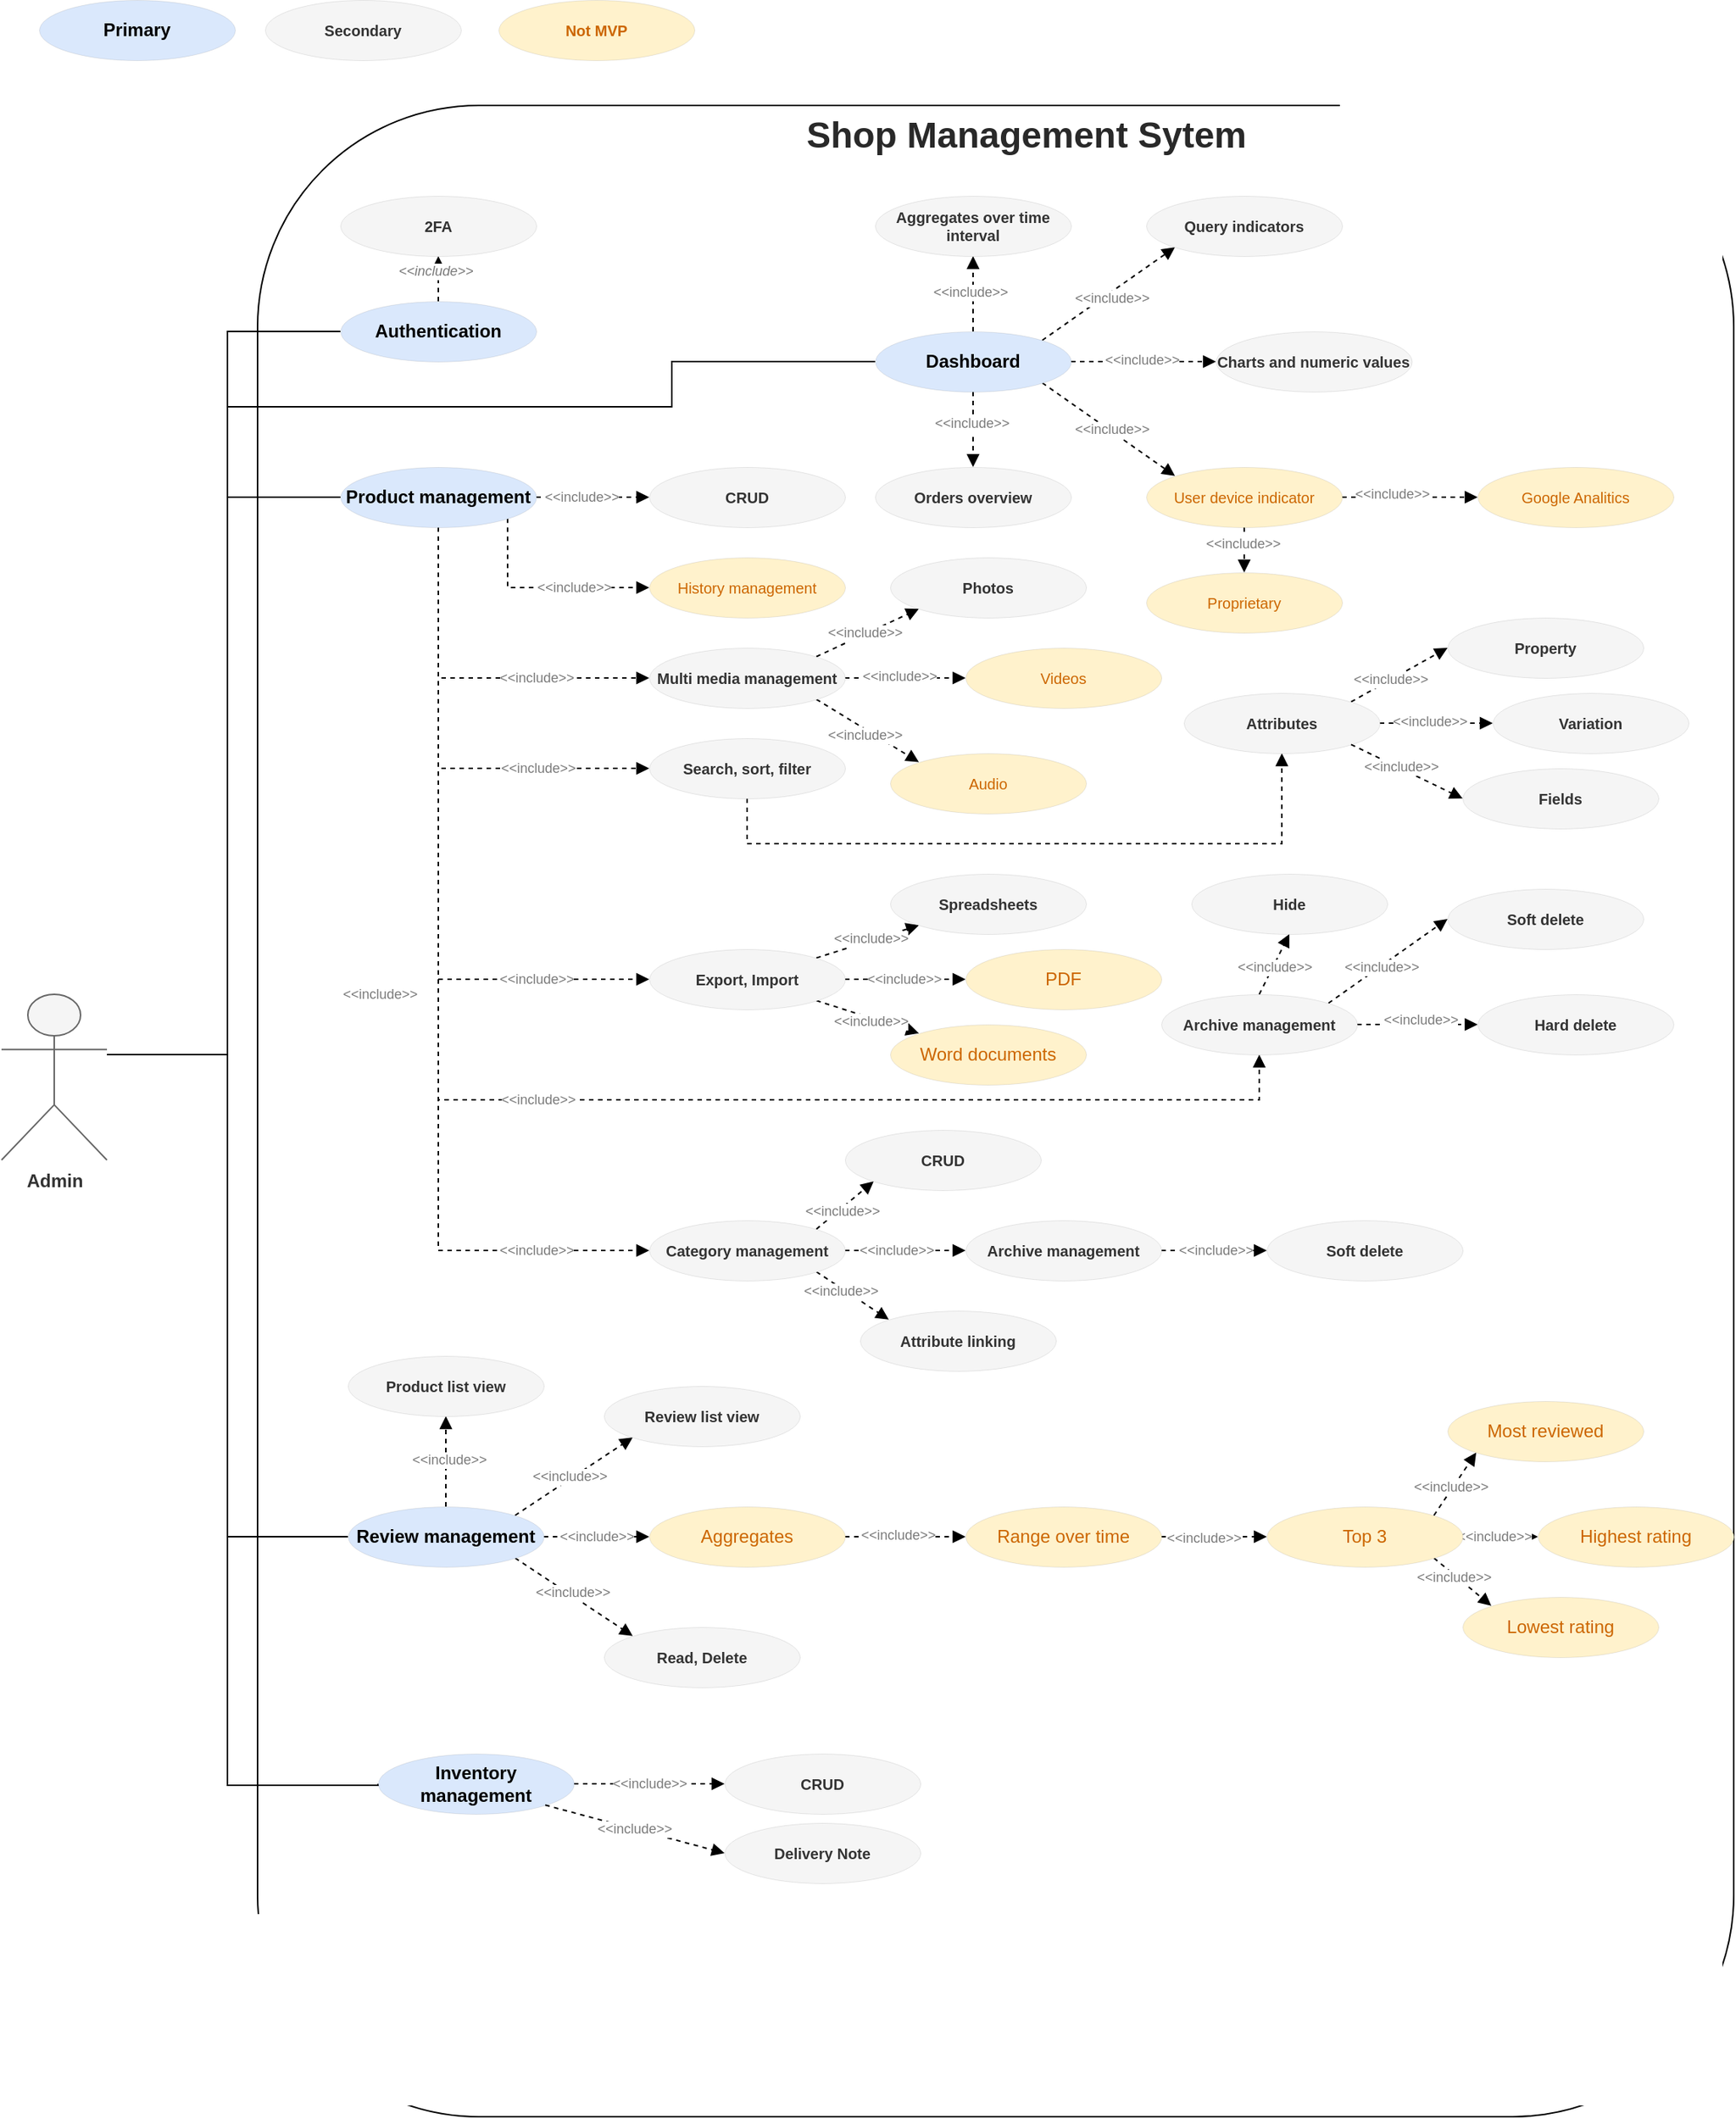 <mxfile version="22.1.5" type="device" pages="3">
  <diagram id="jfQPMkhc_m6EBnlb_j9M" name="[USECASE] Shop Management System">
    <mxGraphModel dx="2049" dy="1071" grid="1" gridSize="10" guides="1" tooltips="1" connect="1" arrows="1" fold="1" page="1" pageScale="1" pageWidth="850" pageHeight="1100" math="0" shadow="0">
      <root>
        <mxCell id="0" />
        <mxCell id="1" parent="0" />
        <mxCell id="HeFsyeJPPzmemS84JjWQ-73" value="" style="rounded=1;whiteSpace=wrap;html=1;labelBackgroundColor=none;align=center;verticalAlign=middle;fontFamily=Helvetica;fontSize=9;fontColor=none;fillColor=default;gradientColor=none;noLabel=1;" parent="1" vertex="1">
          <mxGeometry x="180" y="100" width="980" height="1335" as="geometry" />
        </mxCell>
        <mxCell id="7bqAnTobCl2Co9yz6yof-5" style="edgeStyle=orthogonalEdgeStyle;rounded=0;orthogonalLoop=1;jettySize=auto;html=1;entryX=0;entryY=0.5;entryDx=0;entryDy=0;endArrow=none;endFill=0;" parent="1" source="7bqAnTobCl2Co9yz6yof-1" target="7bqAnTobCl2Co9yz6yof-3" edge="1">
          <mxGeometry relative="1" as="geometry">
            <Array as="points">
              <mxPoint x="160" y="730" />
              <mxPoint x="160" y="250" />
            </Array>
          </mxGeometry>
        </mxCell>
        <mxCell id="7bqAnTobCl2Co9yz6yof-13" style="edgeStyle=orthogonalEdgeStyle;rounded=0;orthogonalLoop=1;jettySize=auto;html=1;entryX=0;entryY=0.5;entryDx=0;entryDy=0;endArrow=none;endFill=0;" parent="1" source="7bqAnTobCl2Co9yz6yof-1" target="7bqAnTobCl2Co9yz6yof-12" edge="1">
          <mxGeometry relative="1" as="geometry">
            <Array as="points">
              <mxPoint x="160" y="730" />
              <mxPoint x="160" y="300" />
              <mxPoint x="455" y="300" />
              <mxPoint x="455" y="270" />
            </Array>
          </mxGeometry>
        </mxCell>
        <mxCell id="7bqAnTobCl2Co9yz6yof-24" style="edgeStyle=orthogonalEdgeStyle;shape=connector;rounded=0;orthogonalLoop=1;jettySize=auto;html=1;entryX=0;entryY=0.5;entryDx=0;entryDy=0;labelBackgroundColor=default;strokeColor=default;align=center;verticalAlign=middle;fontFamily=Helvetica;fontSize=11;fontColor=default;endArrow=none;endFill=0;" parent="1" source="7bqAnTobCl2Co9yz6yof-1" target="7bqAnTobCl2Co9yz6yof-23" edge="1">
          <mxGeometry relative="1" as="geometry">
            <Array as="points">
              <mxPoint x="160" y="730" />
              <mxPoint x="160" y="360" />
            </Array>
          </mxGeometry>
        </mxCell>
        <mxCell id="7bqAnTobCl2Co9yz6yof-87" style="edgeStyle=orthogonalEdgeStyle;shape=connector;rounded=0;orthogonalLoop=1;jettySize=auto;html=1;entryX=0;entryY=0.5;entryDx=0;entryDy=0;labelBackgroundColor=default;strokeColor=default;align=center;verticalAlign=middle;fontFamily=Helvetica;fontSize=11;fontColor=default;endArrow=none;endFill=0;" parent="1" source="7bqAnTobCl2Co9yz6yof-1" target="7bqAnTobCl2Co9yz6yof-86" edge="1">
          <mxGeometry relative="1" as="geometry">
            <Array as="points">
              <mxPoint x="160" y="730" />
              <mxPoint x="160" y="1050" />
            </Array>
          </mxGeometry>
        </mxCell>
        <mxCell id="7bqAnTobCl2Co9yz6yof-105" style="edgeStyle=orthogonalEdgeStyle;shape=connector;rounded=0;orthogonalLoop=1;jettySize=auto;html=1;entryX=0;entryY=0.5;entryDx=0;entryDy=0;labelBackgroundColor=default;strokeColor=default;align=center;verticalAlign=middle;fontFamily=Helvetica;fontSize=11;fontColor=default;endArrow=none;endFill=0;" parent="1" source="7bqAnTobCl2Co9yz6yof-1" target="7bqAnTobCl2Co9yz6yof-104" edge="1">
          <mxGeometry relative="1" as="geometry">
            <Array as="points">
              <mxPoint x="160" y="730" />
              <mxPoint x="160" y="1215" />
            </Array>
          </mxGeometry>
        </mxCell>
        <mxCell id="7bqAnTobCl2Co9yz6yof-1" value="&lt;b&gt;Admin&lt;/b&gt;" style="shape=umlActor;verticalLabelPosition=bottom;verticalAlign=top;html=1;outlineConnect=0;fillColor=#f5f5f5;fontColor=#333333;strokeColor=#666666;" parent="1" vertex="1">
          <mxGeometry x="10" y="690" width="70" height="110" as="geometry" />
        </mxCell>
        <mxCell id="HeFsyeJPPzmemS84JjWQ-5" style="edgeStyle=none;shape=connector;rounded=0;orthogonalLoop=1;jettySize=auto;html=1;exitX=0.5;exitY=0;exitDx=0;exitDy=0;entryX=0.5;entryY=1;entryDx=0;entryDy=0;dashed=1;labelBackgroundColor=default;strokeColor=default;align=center;verticalAlign=middle;fontFamily=Helvetica;fontSize=11;fontColor=default;endArrow=block;endFill=1;" parent="1" source="7bqAnTobCl2Co9yz6yof-3" target="7bqAnTobCl2Co9yz6yof-4" edge="1">
          <mxGeometry relative="1" as="geometry" />
        </mxCell>
        <mxCell id="HeFsyeJPPzmemS84JjWQ-6" value="&amp;lt;&amp;lt;include&amp;gt;&amp;gt;" style="edgeLabel;html=1;align=center;verticalAlign=middle;resizable=0;points=[];fontSize=9;fontFamily=Helvetica;fontColor=#7A7A7A;fontStyle=2;" parent="HeFsyeJPPzmemS84JjWQ-5" vertex="1" connectable="0">
          <mxGeometry x="0.012" y="1" relative="1" as="geometry">
            <mxPoint x="-1" y="-5" as="offset" />
          </mxGeometry>
        </mxCell>
        <mxCell id="7bqAnTobCl2Co9yz6yof-3" value="&lt;b&gt;Authentication&lt;/b&gt;" style="ellipse;whiteSpace=wrap;html=1;fillColor=#dae8fc;strokeColor=default;strokeWidth=0;" parent="1" vertex="1">
          <mxGeometry x="235" y="230" width="130" height="40" as="geometry" />
        </mxCell>
        <mxCell id="7bqAnTobCl2Co9yz6yof-4" value="2FA" style="ellipse;whiteSpace=wrap;html=1;fontSize=10;fillColor=#f5f5f5;strokeColor=default;fontColor=#333333;labelBackgroundColor=none;fontStyle=1;strokeWidth=0;" parent="1" vertex="1">
          <mxGeometry x="235" y="160" width="130" height="40" as="geometry" />
        </mxCell>
        <mxCell id="HeFsyeJPPzmemS84JjWQ-45" style="edgeStyle=none;shape=connector;rounded=0;orthogonalLoop=1;jettySize=auto;html=1;exitX=1;exitY=0;exitDx=0;exitDy=0;entryX=0;entryY=1;entryDx=0;entryDy=0;dashed=1;labelBackgroundColor=default;strokeColor=default;align=center;verticalAlign=middle;fontFamily=Helvetica;fontSize=11;fontColor=default;endArrow=block;endFill=1;" parent="1" source="7bqAnTobCl2Co9yz6yof-12" target="7bqAnTobCl2Co9yz6yof-17" edge="1">
          <mxGeometry relative="1" as="geometry" />
        </mxCell>
        <mxCell id="HeFsyeJPPzmemS84JjWQ-64" value="&amp;lt;&amp;lt;include&amp;gt;&amp;gt;" style="edgeLabel;html=1;align=center;verticalAlign=middle;resizable=0;points=[];fontSize=9;fontFamily=Helvetica;fontColor=#7A7A7A;" parent="HeFsyeJPPzmemS84JjWQ-45" vertex="1" connectable="0">
          <mxGeometry x="0.001" y="-3" relative="1" as="geometry">
            <mxPoint as="offset" />
          </mxGeometry>
        </mxCell>
        <mxCell id="HeFsyeJPPzmemS84JjWQ-46" style="edgeStyle=none;shape=connector;rounded=0;orthogonalLoop=1;jettySize=auto;html=1;exitX=1;exitY=0.5;exitDx=0;exitDy=0;entryX=0;entryY=0.5;entryDx=0;entryDy=0;dashed=1;labelBackgroundColor=default;strokeColor=default;align=center;verticalAlign=middle;fontFamily=Helvetica;fontSize=11;fontColor=default;endArrow=block;endFill=1;" parent="1" source="7bqAnTobCl2Co9yz6yof-12" target="7bqAnTobCl2Co9yz6yof-18" edge="1">
          <mxGeometry relative="1" as="geometry" />
        </mxCell>
        <mxCell id="HeFsyeJPPzmemS84JjWQ-65" value="&amp;lt;&amp;lt;include&amp;gt;&amp;gt;" style="edgeLabel;html=1;align=center;verticalAlign=middle;resizable=0;points=[];fontSize=9;fontFamily=Helvetica;fontColor=#7A7A7A;" parent="HeFsyeJPPzmemS84JjWQ-46" vertex="1" connectable="0">
          <mxGeometry x="-0.023" y="1" relative="1" as="geometry">
            <mxPoint as="offset" />
          </mxGeometry>
        </mxCell>
        <mxCell id="HeFsyeJPPzmemS84JjWQ-49" style="edgeStyle=none;shape=connector;rounded=0;orthogonalLoop=1;jettySize=auto;html=1;exitX=1;exitY=1;exitDx=0;exitDy=0;entryX=0;entryY=0;entryDx=0;entryDy=0;dashed=1;labelBackgroundColor=default;strokeColor=default;align=center;verticalAlign=middle;fontFamily=Helvetica;fontSize=11;fontColor=default;endArrow=block;endFill=1;" parent="1" source="7bqAnTobCl2Co9yz6yof-12" target="7bqAnTobCl2Co9yz6yof-32" edge="1">
          <mxGeometry relative="1" as="geometry" />
        </mxCell>
        <mxCell id="HeFsyeJPPzmemS84JjWQ-66" value="&amp;lt;&amp;lt;include&amp;gt;&amp;gt;" style="edgeLabel;html=1;align=center;verticalAlign=middle;resizable=0;points=[];fontSize=9;fontFamily=Helvetica;fontColor=#7A7A7A;" parent="HeFsyeJPPzmemS84JjWQ-49" vertex="1" connectable="0">
          <mxGeometry x="0.019" y="1" relative="1" as="geometry">
            <mxPoint as="offset" />
          </mxGeometry>
        </mxCell>
        <mxCell id="HeFsyeJPPzmemS84JjWQ-59" style="edgeStyle=none;shape=connector;rounded=0;orthogonalLoop=1;jettySize=auto;html=1;exitX=0.5;exitY=1;exitDx=0;exitDy=0;entryX=0.5;entryY=0;entryDx=0;entryDy=0;dashed=1;labelBackgroundColor=default;strokeColor=default;align=center;verticalAlign=middle;fontFamily=Helvetica;fontSize=11;fontColor=default;endArrow=block;endFill=1;" parent="1" source="7bqAnTobCl2Co9yz6yof-12" target="7bqAnTobCl2Co9yz6yof-38" edge="1">
          <mxGeometry relative="1" as="geometry" />
        </mxCell>
        <mxCell id="HeFsyeJPPzmemS84JjWQ-67" value="&amp;lt;&amp;lt;include&amp;gt;&amp;gt;" style="edgeLabel;html=1;align=center;verticalAlign=middle;resizable=0;points=[];fontSize=9;fontFamily=Helvetica;fontColor=#7A7A7A;" parent="HeFsyeJPPzmemS84JjWQ-59" vertex="1" connectable="0">
          <mxGeometry x="-0.189" y="-1" relative="1" as="geometry">
            <mxPoint as="offset" />
          </mxGeometry>
        </mxCell>
        <mxCell id="HeFsyeJPPzmemS84JjWQ-61" style="edgeStyle=none;shape=connector;rounded=0;orthogonalLoop=1;jettySize=auto;html=1;exitX=0.5;exitY=0;exitDx=0;exitDy=0;entryX=0.5;entryY=1;entryDx=0;entryDy=0;dashed=1;labelBackgroundColor=default;strokeColor=default;align=center;verticalAlign=middle;fontFamily=Helvetica;fontSize=9;fontColor=#7A7A7A;endArrow=block;endFill=1;" parent="1" source="7bqAnTobCl2Co9yz6yof-12" target="7bqAnTobCl2Co9yz6yof-15" edge="1">
          <mxGeometry relative="1" as="geometry">
            <mxPoint x="481.25" y="190" as="targetPoint" />
          </mxGeometry>
        </mxCell>
        <mxCell id="HeFsyeJPPzmemS84JjWQ-62" value="&amp;lt;&amp;lt;include&amp;gt;&amp;gt;" style="edgeLabel;html=1;align=center;verticalAlign=middle;resizable=0;points=[];fontSize=9;fontFamily=Helvetica;fontColor=#7A7A7A;" parent="HeFsyeJPPzmemS84JjWQ-61" vertex="1" connectable="0">
          <mxGeometry x="0.057" y="2" relative="1" as="geometry">
            <mxPoint as="offset" />
          </mxGeometry>
        </mxCell>
        <mxCell id="7bqAnTobCl2Co9yz6yof-12" value="Dashboard" style="ellipse;whiteSpace=wrap;html=1;fontStyle=1;strokeWidth=0;fillColor=#dae8fc;strokeColor=default;" parent="1" vertex="1">
          <mxGeometry x="590" y="250" width="130" height="40" as="geometry" />
        </mxCell>
        <mxCell id="7bqAnTobCl2Co9yz6yof-15" value="Aggregates over time interval" style="ellipse;whiteSpace=wrap;html=1;fontSize=10;fillColor=#f5f5f5;strokeColor=default;fontColor=#333333;labelBackgroundColor=none;fontStyle=1;strokeWidth=0;" parent="1" vertex="1">
          <mxGeometry x="590" y="160" width="130" height="40" as="geometry" />
        </mxCell>
        <mxCell id="7bqAnTobCl2Co9yz6yof-17" value="Query indicators" style="ellipse;whiteSpace=wrap;html=1;fontSize=10;fillColor=#f5f5f5;strokeColor=default;fontColor=#333333;labelBackgroundColor=none;fontStyle=1;strokeWidth=0;" parent="1" vertex="1">
          <mxGeometry x="770" y="160" width="130" height="40" as="geometry" />
        </mxCell>
        <mxCell id="7bqAnTobCl2Co9yz6yof-18" value="Charts and numeric values" style="ellipse;whiteSpace=wrap;html=1;fontSize=10;fillColor=#f5f5f5;strokeColor=default;fontColor=#333333;labelBackgroundColor=none;fontStyle=1;strokeWidth=0;" parent="1" vertex="1">
          <mxGeometry x="816.25" y="250" width="130" height="40" as="geometry" />
        </mxCell>
        <mxCell id="HeFsyeJPPzmemS84JjWQ-79" style="edgeStyle=none;shape=connector;rounded=0;orthogonalLoop=1;jettySize=auto;html=1;exitX=1;exitY=0.5;exitDx=0;exitDy=0;entryX=0;entryY=0.5;entryDx=0;entryDy=0;dashed=1;labelBackgroundColor=default;strokeColor=default;align=center;verticalAlign=middle;fontFamily=Helvetica;fontSize=9;fontColor=#7A7A7A;endArrow=block;endFill=1;" parent="1" source="7bqAnTobCl2Co9yz6yof-23" target="7bqAnTobCl2Co9yz6yof-25" edge="1">
          <mxGeometry relative="1" as="geometry" />
        </mxCell>
        <mxCell id="HeFsyeJPPzmemS84JjWQ-86" value="&amp;lt;&amp;lt;include&amp;gt;&amp;gt;" style="edgeLabel;html=1;align=center;verticalAlign=middle;resizable=0;points=[];fontSize=9;fontFamily=Helvetica;fontColor=#7A7A7A;" parent="HeFsyeJPPzmemS84JjWQ-79" vertex="1" connectable="0">
          <mxGeometry x="-0.203" relative="1" as="geometry">
            <mxPoint as="offset" />
          </mxGeometry>
        </mxCell>
        <mxCell id="HeFsyeJPPzmemS84JjWQ-80" style="edgeStyle=orthogonalEdgeStyle;shape=connector;rounded=0;orthogonalLoop=1;jettySize=auto;html=1;exitX=1;exitY=1;exitDx=0;exitDy=0;entryX=0;entryY=0.5;entryDx=0;entryDy=0;dashed=1;labelBackgroundColor=default;strokeColor=default;align=center;verticalAlign=middle;fontFamily=Helvetica;fontSize=9;fontColor=#7A7A7A;endArrow=block;endFill=1;" parent="1" source="7bqAnTobCl2Co9yz6yof-23" target="7bqAnTobCl2Co9yz6yof-28" edge="1">
          <mxGeometry relative="1" as="geometry">
            <Array as="points">
              <mxPoint x="346" y="420" />
            </Array>
          </mxGeometry>
        </mxCell>
        <mxCell id="HeFsyeJPPzmemS84JjWQ-88" value="&amp;lt;&amp;lt;include&amp;gt;&amp;gt;" style="edgeLabel;html=1;align=center;verticalAlign=middle;resizable=0;points=[];fontSize=9;fontFamily=Helvetica;fontColor=#7A7A7A;" parent="HeFsyeJPPzmemS84JjWQ-80" vertex="1" connectable="0">
          <mxGeometry x="0.21" y="1" relative="1" as="geometry">
            <mxPoint x="5" y="1" as="offset" />
          </mxGeometry>
        </mxCell>
        <mxCell id="HeFsyeJPPzmemS84JjWQ-85" style="edgeStyle=orthogonalEdgeStyle;shape=connector;rounded=0;orthogonalLoop=1;jettySize=auto;html=1;exitX=0.5;exitY=1;exitDx=0;exitDy=0;entryX=0;entryY=0.5;entryDx=0;entryDy=0;dashed=1;labelBackgroundColor=default;strokeColor=default;align=center;verticalAlign=middle;fontFamily=Helvetica;fontSize=9;fontColor=#7A7A7A;endArrow=block;endFill=1;" parent="1" source="7bqAnTobCl2Co9yz6yof-23" target="7bqAnTobCl2Co9yz6yof-40" edge="1">
          <mxGeometry relative="1" as="geometry" />
        </mxCell>
        <mxCell id="HeFsyeJPPzmemS84JjWQ-89" value="&amp;lt;&amp;lt;include&amp;gt;&amp;gt;" style="edgeLabel;html=1;align=center;verticalAlign=middle;resizable=0;points=[];fontSize=9;fontFamily=Helvetica;fontColor=#7A7A7A;" parent="HeFsyeJPPzmemS84JjWQ-85" vertex="1" connectable="0">
          <mxGeometry x="0.583" y="1" relative="1" as="geometry">
            <mxPoint x="-25" y="1" as="offset" />
          </mxGeometry>
        </mxCell>
        <mxCell id="HeFsyeJPPzmemS84JjWQ-93" style="edgeStyle=orthogonalEdgeStyle;shape=connector;rounded=0;orthogonalLoop=1;jettySize=auto;html=1;entryX=0;entryY=0.5;entryDx=0;entryDy=0;dashed=1;labelBackgroundColor=default;strokeColor=default;align=center;verticalAlign=middle;fontFamily=Helvetica;fontSize=9;fontColor=#7A7A7A;endArrow=block;endFill=1;" parent="1" source="7bqAnTobCl2Co9yz6yof-23" target="7bqAnTobCl2Co9yz6yof-48" edge="1">
          <mxGeometry relative="1" as="geometry">
            <Array as="points">
              <mxPoint x="300" y="540" />
            </Array>
          </mxGeometry>
        </mxCell>
        <mxCell id="HeFsyeJPPzmemS84JjWQ-94" value="&amp;lt;&amp;lt;include&amp;gt;&amp;gt;" style="edgeLabel;html=1;align=center;verticalAlign=middle;resizable=0;points=[];fontSize=9;fontFamily=Helvetica;fontColor=#7A7A7A;" parent="HeFsyeJPPzmemS84JjWQ-93" vertex="1" connectable="0">
          <mxGeometry x="0.718" relative="1" as="geometry">
            <mxPoint x="-32" as="offset" />
          </mxGeometry>
        </mxCell>
        <mxCell id="HeFsyeJPPzmemS84JjWQ-101" style="edgeStyle=orthogonalEdgeStyle;shape=connector;rounded=0;orthogonalLoop=1;jettySize=auto;html=1;entryX=0;entryY=0.5;entryDx=0;entryDy=0;dashed=1;labelBackgroundColor=default;strokeColor=default;align=center;verticalAlign=middle;fontFamily=Helvetica;fontSize=9;fontColor=#7A7A7A;endArrow=block;endFill=1;" parent="1" source="7bqAnTobCl2Co9yz6yof-23" target="7bqAnTobCl2Co9yz6yof-50" edge="1">
          <mxGeometry relative="1" as="geometry">
            <Array as="points">
              <mxPoint x="300" y="680" />
            </Array>
          </mxGeometry>
        </mxCell>
        <mxCell id="HeFsyeJPPzmemS84JjWQ-102" value="&amp;lt;&amp;lt;include&amp;gt;&amp;gt;" style="edgeLabel;html=1;align=center;verticalAlign=middle;resizable=0;points=[];fontSize=9;fontFamily=Helvetica;fontColor=#7A7A7A;" parent="HeFsyeJPPzmemS84JjWQ-101" vertex="1" connectable="0">
          <mxGeometry x="0.829" y="3" relative="1" as="geometry">
            <mxPoint x="-38" y="3" as="offset" />
          </mxGeometry>
        </mxCell>
        <mxCell id="HeFsyeJPPzmemS84JjWQ-109" style="edgeStyle=orthogonalEdgeStyle;shape=connector;rounded=0;orthogonalLoop=1;jettySize=auto;html=1;entryX=0.5;entryY=1;entryDx=0;entryDy=0;dashed=1;labelBackgroundColor=default;strokeColor=default;align=center;verticalAlign=middle;fontFamily=Helvetica;fontSize=9;fontColor=#7A7A7A;endArrow=block;endFill=1;" parent="1" source="7bqAnTobCl2Co9yz6yof-23" target="7bqAnTobCl2Co9yz6yof-58" edge="1">
          <mxGeometry relative="1" as="geometry">
            <Array as="points">
              <mxPoint x="300" y="760" />
              <mxPoint x="845" y="760" />
            </Array>
          </mxGeometry>
        </mxCell>
        <mxCell id="HeFsyeJPPzmemS84JjWQ-113" value="&amp;lt;&amp;lt;include&amp;gt;&amp;gt;" style="edgeLabel;html=1;align=center;verticalAlign=middle;resizable=0;points=[];fontSize=9;fontFamily=Helvetica;fontColor=#7A7A7A;" parent="HeFsyeJPPzmemS84JjWQ-109" vertex="1" connectable="0">
          <mxGeometry x="0.867" y="2" relative="1" as="geometry">
            <mxPoint x="-446" y="2" as="offset" />
          </mxGeometry>
        </mxCell>
        <mxCell id="HeFsyeJPPzmemS84JjWQ-117" style="edgeStyle=orthogonalEdgeStyle;shape=connector;rounded=0;orthogonalLoop=1;jettySize=auto;html=1;entryX=0;entryY=0.5;entryDx=0;entryDy=0;dashed=1;labelBackgroundColor=default;strokeColor=default;align=center;verticalAlign=middle;fontFamily=Helvetica;fontSize=9;fontColor=#7A7A7A;endArrow=block;endFill=1;" parent="1" source="7bqAnTobCl2Co9yz6yof-23" target="7bqAnTobCl2Co9yz6yof-68" edge="1">
          <mxGeometry relative="1" as="geometry">
            <Array as="points">
              <mxPoint x="300" y="860" />
            </Array>
          </mxGeometry>
        </mxCell>
        <mxCell id="HeFsyeJPPzmemS84JjWQ-118" value="&amp;lt;&amp;lt;include&amp;gt;&amp;gt;" style="edgeLabel;html=1;align=center;verticalAlign=middle;resizable=0;points=[];fontSize=9;fontFamily=Helvetica;fontColor=#7A7A7A;" parent="HeFsyeJPPzmemS84JjWQ-117" vertex="1" connectable="0">
          <mxGeometry x="0.803" y="2" relative="1" as="geometry">
            <mxPoint x="-14" y="2" as="offset" />
          </mxGeometry>
        </mxCell>
        <mxCell id="7bqAnTobCl2Co9yz6yof-23" value="Product management" style="ellipse;whiteSpace=wrap;html=1;fillColor=#dae8fc;fontColor=default;labelBackgroundColor=none;strokeWidth=0;fontSize=12;fontStyle=1" parent="1" vertex="1">
          <mxGeometry x="235" y="340" width="130" height="40" as="geometry" />
        </mxCell>
        <mxCell id="7bqAnTobCl2Co9yz6yof-25" value="CRUD" style="ellipse;whiteSpace=wrap;html=1;fontSize=10;fillColor=#f5f5f5;fontColor=#333333;strokeWidth=0;fontStyle=1;" parent="1" vertex="1">
          <mxGeometry x="440" y="340" width="130" height="40" as="geometry" />
        </mxCell>
        <mxCell id="7bqAnTobCl2Co9yz6yof-28" value="History management" style="ellipse;whiteSpace=wrap;html=1;fillColor=#fff2cc;strokeColor=default;fontSize=10;fontColor=#CC6600;labelBackgroundColor=none;strokeWidth=0;" parent="1" vertex="1">
          <mxGeometry x="440" y="400" width="130" height="40" as="geometry" />
        </mxCell>
        <mxCell id="HeFsyeJPPzmemS84JjWQ-56" style="edgeStyle=none;shape=connector;rounded=0;orthogonalLoop=1;jettySize=auto;html=1;exitX=1;exitY=0.5;exitDx=0;exitDy=0;entryX=0;entryY=0.5;entryDx=0;entryDy=0;dashed=1;labelBackgroundColor=default;strokeColor=default;align=center;verticalAlign=middle;fontFamily=Helvetica;fontSize=11;fontColor=default;endArrow=block;endFill=1;" parent="1" source="7bqAnTobCl2Co9yz6yof-32" target="7bqAnTobCl2Co9yz6yof-34" edge="1">
          <mxGeometry relative="1" as="geometry" />
        </mxCell>
        <mxCell id="HeFsyeJPPzmemS84JjWQ-68" value="&amp;lt;&amp;lt;include&amp;gt;&amp;gt;" style="edgeLabel;html=1;align=center;verticalAlign=middle;resizable=0;points=[];fontSize=9;fontFamily=Helvetica;fontColor=#7A7A7A;" parent="HeFsyeJPPzmemS84JjWQ-56" vertex="1" connectable="0">
          <mxGeometry x="-0.279" y="2" relative="1" as="geometry">
            <mxPoint as="offset" />
          </mxGeometry>
        </mxCell>
        <mxCell id="HeFsyeJPPzmemS84JjWQ-57" style="edgeStyle=none;shape=connector;rounded=0;orthogonalLoop=1;jettySize=auto;html=1;exitX=0.5;exitY=1;exitDx=0;exitDy=0;entryX=0.5;entryY=0;entryDx=0;entryDy=0;dashed=1;labelBackgroundColor=default;strokeColor=default;align=center;verticalAlign=middle;fontFamily=Helvetica;fontSize=11;fontColor=default;endArrow=block;endFill=1;" parent="1" source="7bqAnTobCl2Co9yz6yof-32" target="7bqAnTobCl2Co9yz6yof-35" edge="1">
          <mxGeometry relative="1" as="geometry" />
        </mxCell>
        <mxCell id="HeFsyeJPPzmemS84JjWQ-69" value="&amp;lt;&amp;lt;include&amp;gt;&amp;gt;" style="edgeLabel;html=1;align=center;verticalAlign=middle;resizable=0;points=[];fontSize=9;fontFamily=Helvetica;fontColor=#7A7A7A;" parent="HeFsyeJPPzmemS84JjWQ-57" vertex="1" connectable="0">
          <mxGeometry x="-0.286" y="-1" relative="1" as="geometry">
            <mxPoint as="offset" />
          </mxGeometry>
        </mxCell>
        <mxCell id="7bqAnTobCl2Co9yz6yof-32" value="User device indicator" style="ellipse;whiteSpace=wrap;html=1;fillColor=#fff2cc;strokeColor=default;fontColor=#CC6600;labelBackgroundColor=none;strokeWidth=0;fontSize=10;" parent="1" vertex="1">
          <mxGeometry x="770" y="340" width="130" height="40" as="geometry" />
        </mxCell>
        <mxCell id="7bqAnTobCl2Co9yz6yof-34" value="Google Analitics" style="ellipse;whiteSpace=wrap;html=1;fillColor=#fff2cc;strokeColor=default;fontColor=#CC6600;labelBackgroundColor=none;strokeWidth=0;fontSize=10;" parent="1" vertex="1">
          <mxGeometry x="990" y="340" width="130" height="40" as="geometry" />
        </mxCell>
        <mxCell id="7bqAnTobCl2Co9yz6yof-35" value="Proprietary" style="ellipse;whiteSpace=wrap;html=1;fillColor=#fff2cc;strokeColor=default;fontColor=#CC6600;labelBackgroundColor=none;strokeWidth=0;fontSize=10;" parent="1" vertex="1">
          <mxGeometry x="770" y="410" width="130" height="40" as="geometry" />
        </mxCell>
        <mxCell id="7bqAnTobCl2Co9yz6yof-38" value="Orders overview" style="ellipse;whiteSpace=wrap;html=1;fontSize=10;fillColor=#f5f5f5;strokeColor=default;fontColor=#333333;labelBackgroundColor=none;fontStyle=1;strokeWidth=0;" parent="1" vertex="1">
          <mxGeometry x="590" y="340" width="130" height="40" as="geometry" />
        </mxCell>
        <mxCell id="HeFsyeJPPzmemS84JjWQ-77" style="edgeStyle=none;shape=connector;rounded=0;orthogonalLoop=1;jettySize=auto;html=1;exitX=1;exitY=0.5;exitDx=0;exitDy=0;entryX=0;entryY=0.5;entryDx=0;entryDy=0;dashed=1;labelBackgroundColor=default;strokeColor=default;align=center;verticalAlign=middle;fontFamily=Helvetica;fontSize=9;fontColor=#7A7A7A;endArrow=block;endFill=1;" parent="1" source="7bqAnTobCl2Co9yz6yof-40" target="7bqAnTobCl2Co9yz6yof-42" edge="1">
          <mxGeometry relative="1" as="geometry" />
        </mxCell>
        <mxCell id="HeFsyeJPPzmemS84JjWQ-92" value="&amp;lt;&amp;lt;include&amp;gt;&amp;gt;" style="edgeLabel;html=1;align=center;verticalAlign=middle;resizable=0;points=[];fontSize=9;fontFamily=Helvetica;fontColor=#7A7A7A;" parent="HeFsyeJPPzmemS84JjWQ-77" vertex="1" connectable="0">
          <mxGeometry x="-0.104" y="1" relative="1" as="geometry">
            <mxPoint as="offset" />
          </mxGeometry>
        </mxCell>
        <mxCell id="HeFsyeJPPzmemS84JjWQ-78" style="edgeStyle=none;shape=connector;rounded=0;orthogonalLoop=1;jettySize=auto;html=1;exitX=1;exitY=1;exitDx=0;exitDy=0;entryX=0;entryY=0;entryDx=0;entryDy=0;dashed=1;labelBackgroundColor=default;strokeColor=default;align=center;verticalAlign=middle;fontFamily=Helvetica;fontSize=9;fontColor=#7A7A7A;endArrow=block;endFill=1;" parent="1" source="7bqAnTobCl2Co9yz6yof-40" target="7bqAnTobCl2Co9yz6yof-46" edge="1">
          <mxGeometry relative="1" as="geometry" />
        </mxCell>
        <mxCell id="HeFsyeJPPzmemS84JjWQ-91" value="&amp;lt;&amp;lt;include&amp;gt;&amp;gt;" style="edgeLabel;html=1;align=center;verticalAlign=middle;resizable=0;points=[];fontSize=9;fontFamily=Helvetica;fontColor=#7A7A7A;" parent="HeFsyeJPPzmemS84JjWQ-78" vertex="1" connectable="0">
          <mxGeometry x="-0.035" y="-4" relative="1" as="geometry">
            <mxPoint x="1" as="offset" />
          </mxGeometry>
        </mxCell>
        <mxCell id="HeFsyeJPPzmemS84JjWQ-84" style="edgeStyle=none;shape=connector;rounded=0;orthogonalLoop=1;jettySize=auto;html=1;exitX=1;exitY=0;exitDx=0;exitDy=0;entryX=0;entryY=1;entryDx=0;entryDy=0;dashed=1;labelBackgroundColor=default;strokeColor=default;align=center;verticalAlign=middle;fontFamily=Helvetica;fontSize=9;fontColor=#7A7A7A;endArrow=block;endFill=1;" parent="1" source="7bqAnTobCl2Co9yz6yof-40" target="7bqAnTobCl2Co9yz6yof-41" edge="1">
          <mxGeometry relative="1" as="geometry" />
        </mxCell>
        <mxCell id="HeFsyeJPPzmemS84JjWQ-90" value="&amp;lt;&amp;lt;include&amp;gt;&amp;gt;" style="edgeLabel;html=1;align=center;verticalAlign=middle;resizable=0;points=[];fontSize=9;fontFamily=Helvetica;fontColor=#7A7A7A;" parent="HeFsyeJPPzmemS84JjWQ-84" vertex="1" connectable="0">
          <mxGeometry x="-0.042" y="1" relative="1" as="geometry">
            <mxPoint as="offset" />
          </mxGeometry>
        </mxCell>
        <mxCell id="7bqAnTobCl2Co9yz6yof-40" value="Multi media management" style="ellipse;whiteSpace=wrap;html=1;fontSize=10;fillColor=#f5f5f5;fontColor=#333333;strokeWidth=0;fontStyle=1;" parent="1" vertex="1">
          <mxGeometry x="440" y="460" width="130" height="40" as="geometry" />
        </mxCell>
        <mxCell id="7bqAnTobCl2Co9yz6yof-41" value="Photos" style="ellipse;whiteSpace=wrap;html=1;fontSize=10;fillColor=#f5f5f5;fontColor=#333333;strokeWidth=0;fontStyle=1;" parent="1" vertex="1">
          <mxGeometry x="600" y="400" width="130" height="40" as="geometry" />
        </mxCell>
        <mxCell id="7bqAnTobCl2Co9yz6yof-42" value="Videos" style="ellipse;whiteSpace=wrap;html=1;fillColor=#fff2cc;strokeColor=default;fontSize=10;fontColor=#CC6600;labelBackgroundColor=none;strokeWidth=0;" parent="1" vertex="1">
          <mxGeometry x="650" y="460" width="130" height="40" as="geometry" />
        </mxCell>
        <mxCell id="7bqAnTobCl2Co9yz6yof-46" value="Audio" style="ellipse;whiteSpace=wrap;html=1;fillColor=#fff2cc;strokeColor=default;fontSize=10;fontColor=#CC6600;labelBackgroundColor=none;strokeWidth=0;" parent="1" vertex="1">
          <mxGeometry x="600" y="530" width="130" height="40" as="geometry" />
        </mxCell>
        <mxCell id="HeFsyeJPPzmemS84JjWQ-95" style="edgeStyle=orthogonalEdgeStyle;shape=connector;rounded=0;orthogonalLoop=1;jettySize=auto;html=1;exitX=0.5;exitY=1;exitDx=0;exitDy=0;entryX=0.5;entryY=1;entryDx=0;entryDy=0;dashed=1;labelBackgroundColor=default;strokeColor=default;align=center;verticalAlign=middle;fontFamily=Helvetica;fontSize=9;fontColor=#7A7A7A;endArrow=block;endFill=1;" parent="1" source="7bqAnTobCl2Co9yz6yof-48" target="7bqAnTobCl2Co9yz6yof-70" edge="1">
          <mxGeometry relative="1" as="geometry">
            <Array as="points">
              <mxPoint x="505" y="590" />
              <mxPoint x="860" y="590" />
            </Array>
          </mxGeometry>
        </mxCell>
        <mxCell id="HeFsyeJPPzmemS84JjWQ-98" value="&amp;lt;&amp;lt;include&amp;gt;&amp;gt;" style="edgeLabel;html=1;align=center;verticalAlign=middle;resizable=0;points=[];fontSize=9;fontFamily=Helvetica;fontColor=#7A7A7A;" parent="HeFsyeJPPzmemS84JjWQ-95" vertex="1" connectable="0">
          <mxGeometry x="-0.08" y="-1" relative="1" as="geometry">
            <mxPoint x="-419" y="99" as="offset" />
          </mxGeometry>
        </mxCell>
        <mxCell id="7bqAnTobCl2Co9yz6yof-48" value="Search, sort, filter" style="ellipse;whiteSpace=wrap;html=1;fontSize=10;fillColor=#f5f5f5;fontColor=#333333;strokeWidth=0;fontStyle=1;" parent="1" vertex="1">
          <mxGeometry x="440" y="520" width="130" height="40" as="geometry" />
        </mxCell>
        <mxCell id="HeFsyeJPPzmemS84JjWQ-103" style="edgeStyle=none;shape=connector;rounded=0;orthogonalLoop=1;jettySize=auto;html=1;exitX=1;exitY=0;exitDx=0;exitDy=0;entryX=0;entryY=1;entryDx=0;entryDy=0;dashed=1;labelBackgroundColor=default;strokeColor=default;align=center;verticalAlign=middle;fontFamily=Helvetica;fontSize=9;fontColor=#7A7A7A;endArrow=block;endFill=1;" parent="1" source="7bqAnTobCl2Co9yz6yof-50" target="7bqAnTobCl2Co9yz6yof-52" edge="1">
          <mxGeometry relative="1" as="geometry" />
        </mxCell>
        <mxCell id="HeFsyeJPPzmemS84JjWQ-106" value="&amp;lt;&amp;lt;include&amp;gt;&amp;gt;" style="edgeLabel;html=1;align=center;verticalAlign=middle;resizable=0;points=[];fontSize=9;fontFamily=Helvetica;fontColor=#7A7A7A;" parent="HeFsyeJPPzmemS84JjWQ-103" vertex="1" connectable="0">
          <mxGeometry x="0.061" y="1" relative="1" as="geometry">
            <mxPoint y="-1" as="offset" />
          </mxGeometry>
        </mxCell>
        <mxCell id="HeFsyeJPPzmemS84JjWQ-104" style="edgeStyle=none;shape=connector;rounded=0;orthogonalLoop=1;jettySize=auto;html=1;exitX=1;exitY=0.5;exitDx=0;exitDy=0;entryX=0;entryY=0.5;entryDx=0;entryDy=0;dashed=1;labelBackgroundColor=default;strokeColor=default;align=center;verticalAlign=middle;fontFamily=Helvetica;fontSize=9;fontColor=#7A7A7A;endArrow=block;endFill=1;" parent="1" source="7bqAnTobCl2Co9yz6yof-50" target="7bqAnTobCl2Co9yz6yof-53" edge="1">
          <mxGeometry relative="1" as="geometry" />
        </mxCell>
        <mxCell id="HeFsyeJPPzmemS84JjWQ-107" value="&amp;lt;&amp;lt;include&amp;gt;&amp;gt;" style="edgeLabel;html=1;align=center;verticalAlign=middle;resizable=0;points=[];fontSize=9;fontFamily=Helvetica;fontColor=#7A7A7A;" parent="HeFsyeJPPzmemS84JjWQ-104" vertex="1" connectable="0">
          <mxGeometry x="-0.025" relative="1" as="geometry">
            <mxPoint as="offset" />
          </mxGeometry>
        </mxCell>
        <mxCell id="HeFsyeJPPzmemS84JjWQ-105" style="edgeStyle=none;shape=connector;rounded=0;orthogonalLoop=1;jettySize=auto;html=1;exitX=1;exitY=1;exitDx=0;exitDy=0;entryX=0;entryY=0;entryDx=0;entryDy=0;dashed=1;labelBackgroundColor=default;strokeColor=default;align=center;verticalAlign=middle;fontFamily=Helvetica;fontSize=9;fontColor=#7A7A7A;endArrow=block;endFill=1;" parent="1" source="7bqAnTobCl2Co9yz6yof-50" target="7bqAnTobCl2Co9yz6yof-54" edge="1">
          <mxGeometry relative="1" as="geometry" />
        </mxCell>
        <mxCell id="HeFsyeJPPzmemS84JjWQ-108" value="&amp;lt;&amp;lt;include&amp;gt;&amp;gt;" style="edgeLabel;html=1;align=center;verticalAlign=middle;resizable=0;points=[];fontSize=9;fontFamily=Helvetica;fontColor=#7A7A7A;" parent="HeFsyeJPPzmemS84JjWQ-105" vertex="1" connectable="0">
          <mxGeometry x="0.071" y="-3" relative="1" as="geometry">
            <mxPoint y="-1" as="offset" />
          </mxGeometry>
        </mxCell>
        <mxCell id="7bqAnTobCl2Co9yz6yof-50" value="Export, Import" style="ellipse;whiteSpace=wrap;html=1;fontSize=10;fillColor=#f5f5f5;fontColor=#333333;strokeWidth=0;fontStyle=1;" parent="1" vertex="1">
          <mxGeometry x="440" y="660" width="130" height="40" as="geometry" />
        </mxCell>
        <mxCell id="7bqAnTobCl2Co9yz6yof-52" value="Spreadsheets" style="ellipse;whiteSpace=wrap;html=1;fontSize=10;fillColor=#f5f5f5;fontColor=#333333;strokeWidth=0;fontStyle=1;" parent="1" vertex="1">
          <mxGeometry x="600" y="610" width="130" height="40" as="geometry" />
        </mxCell>
        <mxCell id="7bqAnTobCl2Co9yz6yof-53" value="PDF" style="ellipse;whiteSpace=wrap;html=1;fillColor=#fff2cc;strokeColor=default;fontColor=#CC6600;labelBackgroundColor=none;strokeWidth=0;" parent="1" vertex="1">
          <mxGeometry x="650" y="660" width="130" height="40" as="geometry" />
        </mxCell>
        <mxCell id="7bqAnTobCl2Co9yz6yof-54" value="Word documents" style="ellipse;whiteSpace=wrap;html=1;fillColor=#fff2cc;strokeColor=default;fontColor=#CC6600;labelBackgroundColor=none;strokeWidth=0;" parent="1" vertex="1">
          <mxGeometry x="600" y="710" width="130" height="40" as="geometry" />
        </mxCell>
        <mxCell id="HeFsyeJPPzmemS84JjWQ-110" style="edgeStyle=none;shape=connector;rounded=0;orthogonalLoop=1;jettySize=auto;html=1;exitX=0.5;exitY=0;exitDx=0;exitDy=0;entryX=0.5;entryY=1;entryDx=0;entryDy=0;dashed=1;labelBackgroundColor=default;strokeColor=default;align=center;verticalAlign=middle;fontFamily=Helvetica;fontSize=9;fontColor=#7A7A7A;endArrow=block;endFill=1;" parent="1" source="7bqAnTobCl2Co9yz6yof-58" target="7bqAnTobCl2Co9yz6yof-60" edge="1">
          <mxGeometry relative="1" as="geometry" />
        </mxCell>
        <mxCell id="HeFsyeJPPzmemS84JjWQ-114" value="&amp;lt;&amp;lt;include&amp;gt;&amp;gt;" style="edgeLabel;html=1;align=center;verticalAlign=middle;resizable=0;points=[];fontSize=9;fontFamily=Helvetica;fontColor=#7A7A7A;" parent="HeFsyeJPPzmemS84JjWQ-110" vertex="1" connectable="0">
          <mxGeometry x="-0.09" y="-1" relative="1" as="geometry">
            <mxPoint as="offset" />
          </mxGeometry>
        </mxCell>
        <mxCell id="HeFsyeJPPzmemS84JjWQ-111" style="edgeStyle=none;shape=connector;rounded=0;orthogonalLoop=1;jettySize=auto;html=1;exitX=1;exitY=0;exitDx=0;exitDy=0;entryX=0;entryY=0.5;entryDx=0;entryDy=0;dashed=1;labelBackgroundColor=default;strokeColor=default;align=center;verticalAlign=middle;fontFamily=Helvetica;fontSize=9;fontColor=#7A7A7A;endArrow=block;endFill=1;" parent="1" source="7bqAnTobCl2Co9yz6yof-58" target="7bqAnTobCl2Co9yz6yof-62" edge="1">
          <mxGeometry relative="1" as="geometry" />
        </mxCell>
        <mxCell id="HeFsyeJPPzmemS84JjWQ-115" value="&amp;lt;&amp;lt;include&amp;gt;&amp;gt;" style="edgeLabel;html=1;align=center;verticalAlign=middle;resizable=0;points=[];fontSize=9;fontFamily=Helvetica;fontColor=#7A7A7A;" parent="HeFsyeJPPzmemS84JjWQ-111" vertex="1" connectable="0">
          <mxGeometry x="-0.123" y="-1" relative="1" as="geometry">
            <mxPoint as="offset" />
          </mxGeometry>
        </mxCell>
        <mxCell id="HeFsyeJPPzmemS84JjWQ-112" style="edgeStyle=none;shape=connector;rounded=0;orthogonalLoop=1;jettySize=auto;html=1;exitX=1;exitY=0.5;exitDx=0;exitDy=0;entryX=0;entryY=0.5;entryDx=0;entryDy=0;dashed=1;labelBackgroundColor=default;strokeColor=default;align=center;verticalAlign=middle;fontFamily=Helvetica;fontSize=9;fontColor=#7A7A7A;endArrow=block;endFill=1;" parent="1" source="7bqAnTobCl2Co9yz6yof-58" target="7bqAnTobCl2Co9yz6yof-61" edge="1">
          <mxGeometry relative="1" as="geometry" />
        </mxCell>
        <mxCell id="HeFsyeJPPzmemS84JjWQ-116" value="&amp;lt;&amp;lt;include&amp;gt;&amp;gt;" style="edgeLabel;html=1;align=center;verticalAlign=middle;resizable=0;points=[];fontSize=9;fontFamily=Helvetica;fontColor=#7A7A7A;" parent="HeFsyeJPPzmemS84JjWQ-112" vertex="1" connectable="0">
          <mxGeometry x="0.053" y="3" relative="1" as="geometry">
            <mxPoint as="offset" />
          </mxGeometry>
        </mxCell>
        <mxCell id="7bqAnTobCl2Co9yz6yof-58" value="Archive management" style="ellipse;whiteSpace=wrap;html=1;fontSize=10;fillColor=#f5f5f5;fontColor=#333333;strokeWidth=0;fontStyle=1;" parent="1" vertex="1">
          <mxGeometry x="780" y="690" width="130" height="40" as="geometry" />
        </mxCell>
        <mxCell id="7bqAnTobCl2Co9yz6yof-60" value="Hide" style="ellipse;whiteSpace=wrap;html=1;fontSize=10;fillColor=#f5f5f5;fontColor=#333333;strokeWidth=0;fontStyle=1;" parent="1" vertex="1">
          <mxGeometry x="800" y="610" width="130" height="40" as="geometry" />
        </mxCell>
        <mxCell id="7bqAnTobCl2Co9yz6yof-61" value="Hard delete" style="ellipse;whiteSpace=wrap;html=1;fontSize=10;fillColor=#f5f5f5;fontColor=#333333;strokeWidth=0;fontStyle=1;" parent="1" vertex="1">
          <mxGeometry x="990" y="690" width="130" height="40" as="geometry" />
        </mxCell>
        <mxCell id="7bqAnTobCl2Co9yz6yof-62" value="Soft delete" style="ellipse;whiteSpace=wrap;html=1;fontSize=10;fillColor=#f5f5f5;fontColor=#333333;strokeWidth=0;fontStyle=1;" parent="1" vertex="1">
          <mxGeometry x="970" y="620" width="130" height="40" as="geometry" />
        </mxCell>
        <mxCell id="HeFsyeJPPzmemS84JjWQ-119" style="edgeStyle=none;shape=connector;rounded=0;orthogonalLoop=1;jettySize=auto;html=1;exitX=1;exitY=1;exitDx=0;exitDy=0;entryX=0;entryY=0;entryDx=0;entryDy=0;dashed=1;labelBackgroundColor=default;strokeColor=default;align=center;verticalAlign=middle;fontFamily=Helvetica;fontSize=9;fontColor=#7A7A7A;endArrow=block;endFill=1;" parent="1" source="7bqAnTobCl2Co9yz6yof-68" target="7bqAnTobCl2Co9yz6yof-82" edge="1">
          <mxGeometry relative="1" as="geometry" />
        </mxCell>
        <mxCell id="HeFsyeJPPzmemS84JjWQ-126" value="&amp;lt;&amp;lt;include&amp;gt;&amp;gt;" style="edgeLabel;html=1;align=center;verticalAlign=middle;resizable=0;points=[];fontSize=9;fontFamily=Helvetica;fontColor=#7A7A7A;" parent="HeFsyeJPPzmemS84JjWQ-119" vertex="1" connectable="0">
          <mxGeometry x="-0.285" y="-2" relative="1" as="geometry">
            <mxPoint as="offset" />
          </mxGeometry>
        </mxCell>
        <mxCell id="HeFsyeJPPzmemS84JjWQ-120" style="edgeStyle=none;shape=connector;rounded=0;orthogonalLoop=1;jettySize=auto;html=1;exitX=1;exitY=0;exitDx=0;exitDy=0;entryX=0;entryY=1;entryDx=0;entryDy=0;dashed=1;labelBackgroundColor=default;strokeColor=default;align=center;verticalAlign=middle;fontFamily=Helvetica;fontSize=9;fontColor=#7A7A7A;endArrow=block;endFill=1;" parent="1" source="7bqAnTobCl2Co9yz6yof-68" target="7bqAnTobCl2Co9yz6yof-69" edge="1">
          <mxGeometry relative="1" as="geometry" />
        </mxCell>
        <mxCell id="HeFsyeJPPzmemS84JjWQ-123" value="&amp;lt;&amp;lt;include&amp;gt;&amp;gt;" style="edgeLabel;html=1;align=center;verticalAlign=middle;resizable=0;points=[];fontSize=9;fontFamily=Helvetica;fontColor=#7A7A7A;" parent="HeFsyeJPPzmemS84JjWQ-120" vertex="1" connectable="0">
          <mxGeometry x="-0.172" y="-1" relative="1" as="geometry">
            <mxPoint as="offset" />
          </mxGeometry>
        </mxCell>
        <mxCell id="HeFsyeJPPzmemS84JjWQ-121" style="edgeStyle=none;shape=connector;rounded=0;orthogonalLoop=1;jettySize=auto;html=1;exitX=1;exitY=0.5;exitDx=0;exitDy=0;entryX=0;entryY=0.5;entryDx=0;entryDy=0;dashed=1;labelBackgroundColor=default;strokeColor=default;align=center;verticalAlign=middle;fontFamily=Helvetica;fontSize=9;fontColor=#7A7A7A;endArrow=block;endFill=1;" parent="1" source="7bqAnTobCl2Co9yz6yof-68" target="7bqAnTobCl2Co9yz6yof-78" edge="1">
          <mxGeometry relative="1" as="geometry" />
        </mxCell>
        <mxCell id="HeFsyeJPPzmemS84JjWQ-124" value="&amp;lt;&amp;lt;include&amp;gt;&amp;gt;" style="edgeLabel;html=1;align=center;verticalAlign=middle;resizable=0;points=[];fontSize=9;fontFamily=Helvetica;fontColor=#7A7A7A;" parent="HeFsyeJPPzmemS84JjWQ-121" vertex="1" connectable="0">
          <mxGeometry x="-0.163" relative="1" as="geometry">
            <mxPoint as="offset" />
          </mxGeometry>
        </mxCell>
        <mxCell id="7bqAnTobCl2Co9yz6yof-68" value="Category management" style="ellipse;whiteSpace=wrap;html=1;fontSize=10;fillColor=#f5f5f5;fontColor=#333333;strokeWidth=0;fontStyle=1;" parent="1" vertex="1">
          <mxGeometry x="440" y="840" width="130" height="40" as="geometry" />
        </mxCell>
        <mxCell id="7bqAnTobCl2Co9yz6yof-69" value="CRUD" style="ellipse;whiteSpace=wrap;html=1;fontSize=10;fillColor=#f5f5f5;fontColor=#333333;strokeWidth=0;fontStyle=1;" parent="1" vertex="1">
          <mxGeometry x="570" y="780" width="130" height="40" as="geometry" />
        </mxCell>
        <mxCell id="HeFsyeJPPzmemS84JjWQ-96" style="edgeStyle=none;shape=connector;rounded=0;orthogonalLoop=1;jettySize=auto;html=1;exitX=1;exitY=0;exitDx=0;exitDy=0;entryX=0;entryY=0.5;entryDx=0;entryDy=0;dashed=1;labelBackgroundColor=default;strokeColor=default;align=center;verticalAlign=middle;fontFamily=Helvetica;fontSize=9;fontColor=#7A7A7A;endArrow=block;endFill=1;" parent="1" source="7bqAnTobCl2Co9yz6yof-70" target="7bqAnTobCl2Co9yz6yof-71" edge="1">
          <mxGeometry relative="1" as="geometry" />
        </mxCell>
        <mxCell id="HeFsyeJPPzmemS84JjWQ-99" value="&amp;lt;&amp;lt;include&amp;gt;&amp;gt;" style="edgeLabel;html=1;align=center;verticalAlign=middle;resizable=0;points=[];fontSize=9;fontFamily=Helvetica;fontColor=#7A7A7A;" parent="HeFsyeJPPzmemS84JjWQ-96" vertex="1" connectable="0">
          <mxGeometry x="-0.181" y="1" relative="1" as="geometry">
            <mxPoint as="offset" />
          </mxGeometry>
        </mxCell>
        <mxCell id="HeFsyeJPPzmemS84JjWQ-97" style="edgeStyle=none;shape=connector;rounded=0;orthogonalLoop=1;jettySize=auto;html=1;exitX=1;exitY=0.5;exitDx=0;exitDy=0;entryX=0;entryY=0.5;entryDx=0;entryDy=0;dashed=1;labelBackgroundColor=default;strokeColor=default;align=center;verticalAlign=middle;fontFamily=Helvetica;fontSize=9;fontColor=#7A7A7A;endArrow=block;endFill=1;" parent="1" source="7bqAnTobCl2Co9yz6yof-70" target="7bqAnTobCl2Co9yz6yof-72" edge="1">
          <mxGeometry relative="1" as="geometry" />
        </mxCell>
        <mxCell id="HeFsyeJPPzmemS84JjWQ-100" value="&amp;lt;&amp;lt;include&amp;gt;&amp;gt;" style="edgeLabel;html=1;align=center;verticalAlign=middle;resizable=0;points=[];fontSize=9;fontFamily=Helvetica;fontColor=#7A7A7A;" parent="HeFsyeJPPzmemS84JjWQ-97" vertex="1" connectable="0">
          <mxGeometry x="-0.123" y="1" relative="1" as="geometry">
            <mxPoint as="offset" />
          </mxGeometry>
        </mxCell>
        <mxCell id="7bqAnTobCl2Co9yz6yof-70" value="Attributes" style="ellipse;whiteSpace=wrap;html=1;fontSize=10;fillColor=#f5f5f5;fontColor=#333333;strokeWidth=0;fontStyle=1;" parent="1" vertex="1">
          <mxGeometry x="795" y="490" width="130" height="40" as="geometry" />
        </mxCell>
        <mxCell id="7bqAnTobCl2Co9yz6yof-71" value="Property" style="ellipse;whiteSpace=wrap;html=1;fontSize=10;fillColor=#f5f5f5;fontColor=#333333;strokeWidth=0;fontStyle=1;" parent="1" vertex="1">
          <mxGeometry x="970" y="440" width="130" height="40" as="geometry" />
        </mxCell>
        <mxCell id="7bqAnTobCl2Co9yz6yof-72" value="Variation" style="ellipse;whiteSpace=wrap;html=1;fontSize=10;fillColor=#f5f5f5;fontColor=#333333;strokeWidth=0;fontStyle=1;" parent="1" vertex="1">
          <mxGeometry x="1000" y="490" width="130" height="40" as="geometry" />
        </mxCell>
        <mxCell id="HeFsyeJPPzmemS84JjWQ-122" style="edgeStyle=none;shape=connector;rounded=0;orthogonalLoop=1;jettySize=auto;html=1;exitX=1;exitY=0.5;exitDx=0;exitDy=0;entryX=0;entryY=0.5;entryDx=0;entryDy=0;dashed=1;labelBackgroundColor=default;strokeColor=default;align=center;verticalAlign=middle;fontFamily=Helvetica;fontSize=9;fontColor=#7A7A7A;endArrow=block;endFill=1;" parent="1" source="7bqAnTobCl2Co9yz6yof-78" target="7bqAnTobCl2Co9yz6yof-79" edge="1">
          <mxGeometry relative="1" as="geometry" />
        </mxCell>
        <mxCell id="HeFsyeJPPzmemS84JjWQ-125" value="&amp;lt;&amp;lt;include&amp;gt;&amp;gt;" style="edgeLabel;html=1;align=center;verticalAlign=middle;resizable=0;points=[];fontSize=9;fontFamily=Helvetica;fontColor=#7A7A7A;" parent="HeFsyeJPPzmemS84JjWQ-122" vertex="1" connectable="0">
          <mxGeometry x="0.018" relative="1" as="geometry">
            <mxPoint as="offset" />
          </mxGeometry>
        </mxCell>
        <mxCell id="7bqAnTobCl2Co9yz6yof-78" value="Archive management" style="ellipse;whiteSpace=wrap;html=1;fontSize=10;fillColor=#f5f5f5;fontColor=#333333;strokeWidth=0;fontStyle=1;" parent="1" vertex="1">
          <mxGeometry x="650" y="840" width="130" height="40" as="geometry" />
        </mxCell>
        <mxCell id="7bqAnTobCl2Co9yz6yof-79" value="Soft delete" style="ellipse;whiteSpace=wrap;html=1;fontSize=10;fillColor=#f5f5f5;fontColor=#333333;strokeWidth=0;fontStyle=1;" parent="1" vertex="1">
          <mxGeometry x="850" y="840" width="130" height="40" as="geometry" />
        </mxCell>
        <mxCell id="7bqAnTobCl2Co9yz6yof-82" value="Attribute linking" style="ellipse;whiteSpace=wrap;html=1;fontSize=10;fillColor=#f5f5f5;fontColor=#333333;strokeWidth=0;fontStyle=1;" parent="1" vertex="1">
          <mxGeometry x="580" y="900" width="130" height="40" as="geometry" />
        </mxCell>
        <mxCell id="HeFsyeJPPzmemS84JjWQ-127" style="edgeStyle=none;shape=connector;rounded=0;orthogonalLoop=1;jettySize=auto;html=1;entryX=0.5;entryY=1;entryDx=0;entryDy=0;dashed=1;labelBackgroundColor=default;strokeColor=default;align=center;verticalAlign=middle;fontFamily=Helvetica;fontSize=9;fontColor=#7A7A7A;endArrow=block;endFill=1;" parent="1" source="7bqAnTobCl2Co9yz6yof-86" target="7bqAnTobCl2Co9yz6yof-88" edge="1">
          <mxGeometry relative="1" as="geometry" />
        </mxCell>
        <mxCell id="HeFsyeJPPzmemS84JjWQ-137" value="&amp;lt;&amp;lt;include&amp;gt;&amp;gt;" style="edgeLabel;html=1;align=center;verticalAlign=middle;resizable=0;points=[];fontSize=9;fontFamily=Helvetica;fontColor=#7A7A7A;" parent="HeFsyeJPPzmemS84JjWQ-127" vertex="1" connectable="0">
          <mxGeometry x="0.019" y="-2" relative="1" as="geometry">
            <mxPoint y="-1" as="offset" />
          </mxGeometry>
        </mxCell>
        <mxCell id="HeFsyeJPPzmemS84JjWQ-128" style="edgeStyle=none;shape=connector;rounded=0;orthogonalLoop=1;jettySize=auto;html=1;exitX=1;exitY=0;exitDx=0;exitDy=0;entryX=0;entryY=1;entryDx=0;entryDy=0;dashed=1;labelBackgroundColor=default;strokeColor=default;align=center;verticalAlign=middle;fontFamily=Helvetica;fontSize=9;fontColor=#7A7A7A;endArrow=block;endFill=1;" parent="1" source="7bqAnTobCl2Co9yz6yof-86" target="7bqAnTobCl2Co9yz6yof-89" edge="1">
          <mxGeometry relative="1" as="geometry" />
        </mxCell>
        <mxCell id="HeFsyeJPPzmemS84JjWQ-138" value="&amp;lt;&amp;lt;include&amp;gt;&amp;gt;" style="edgeLabel;html=1;align=center;verticalAlign=middle;resizable=0;points=[];fontSize=9;fontFamily=Helvetica;fontColor=#7A7A7A;" parent="HeFsyeJPPzmemS84JjWQ-128" vertex="1" connectable="0">
          <mxGeometry x="-0.054" y="2" relative="1" as="geometry">
            <mxPoint as="offset" />
          </mxGeometry>
        </mxCell>
        <mxCell id="HeFsyeJPPzmemS84JjWQ-129" style="edgeStyle=none;shape=connector;rounded=0;orthogonalLoop=1;jettySize=auto;html=1;exitX=1;exitY=0.5;exitDx=0;exitDy=0;entryX=0;entryY=0.5;entryDx=0;entryDy=0;dashed=1;labelBackgroundColor=default;strokeColor=default;align=center;verticalAlign=middle;fontFamily=Helvetica;fontSize=9;fontColor=#7A7A7A;endArrow=block;endFill=1;" parent="1" source="7bqAnTobCl2Co9yz6yof-86" target="7bqAnTobCl2Co9yz6yof-90" edge="1">
          <mxGeometry relative="1" as="geometry" />
        </mxCell>
        <mxCell id="HeFsyeJPPzmemS84JjWQ-139" value="&amp;lt;&amp;lt;include&amp;gt;&amp;gt;" style="edgeLabel;html=1;align=center;verticalAlign=middle;resizable=0;points=[];fontSize=9;fontFamily=Helvetica;fontColor=#7A7A7A;" parent="HeFsyeJPPzmemS84JjWQ-129" vertex="1" connectable="0">
          <mxGeometry x="0.035" y="-5" relative="1" as="geometry">
            <mxPoint x="-1" y="-5" as="offset" />
          </mxGeometry>
        </mxCell>
        <mxCell id="HeFsyeJPPzmemS84JjWQ-145" style="edgeStyle=none;shape=connector;rounded=0;orthogonalLoop=1;jettySize=auto;html=1;exitX=1;exitY=1;exitDx=0;exitDy=0;entryX=0;entryY=0;entryDx=0;entryDy=0;dashed=1;labelBackgroundColor=default;strokeColor=default;align=center;verticalAlign=middle;fontFamily=Helvetica;fontSize=9;fontColor=#7A7A7A;endArrow=block;endFill=1;" parent="1" source="7bqAnTobCl2Co9yz6yof-86" target="7bqAnTobCl2Co9yz6yof-108" edge="1">
          <mxGeometry relative="1" as="geometry" />
        </mxCell>
        <mxCell id="HeFsyeJPPzmemS84JjWQ-146" value="&amp;lt;&amp;lt;include&amp;gt;&amp;gt;" style="edgeLabel;html=1;align=center;verticalAlign=middle;resizable=0;points=[];fontSize=9;fontFamily=Helvetica;fontColor=#7A7A7A;" parent="HeFsyeJPPzmemS84JjWQ-145" vertex="1" connectable="0">
          <mxGeometry x="-0.057" y="2" relative="1" as="geometry">
            <mxPoint as="offset" />
          </mxGeometry>
        </mxCell>
        <mxCell id="7bqAnTobCl2Co9yz6yof-86" value="Review management" style="ellipse;whiteSpace=wrap;html=1;fillColor=#dae8fc;labelBackgroundColor=none;strokeWidth=0;fontStyle=1;" parent="1" vertex="1">
          <mxGeometry x="240" y="1030" width="130" height="40" as="geometry" />
        </mxCell>
        <mxCell id="7bqAnTobCl2Co9yz6yof-88" value="Product list view" style="ellipse;whiteSpace=wrap;html=1;fontSize=10;fillColor=#f5f5f5;fontColor=#333333;strokeWidth=0;fontStyle=1;" parent="1" vertex="1">
          <mxGeometry x="240" y="930" width="130" height="40" as="geometry" />
        </mxCell>
        <mxCell id="7bqAnTobCl2Co9yz6yof-89" value="Review list view" style="ellipse;whiteSpace=wrap;html=1;fontSize=10;fillColor=#f5f5f5;fontColor=#333333;strokeWidth=0;fontStyle=1;" parent="1" vertex="1">
          <mxGeometry x="410" y="950" width="130" height="40" as="geometry" />
        </mxCell>
        <mxCell id="HeFsyeJPPzmemS84JjWQ-130" style="edgeStyle=none;shape=connector;rounded=0;orthogonalLoop=1;jettySize=auto;html=1;exitX=1;exitY=0.5;exitDx=0;exitDy=0;entryX=0;entryY=0.5;entryDx=0;entryDy=0;dashed=1;labelBackgroundColor=default;strokeColor=default;align=center;verticalAlign=middle;fontFamily=Helvetica;fontSize=9;fontColor=#7A7A7A;endArrow=block;endFill=1;" parent="1" source="7bqAnTobCl2Co9yz6yof-90" target="7bqAnTobCl2Co9yz6yof-95" edge="1">
          <mxGeometry relative="1" as="geometry" />
        </mxCell>
        <mxCell id="HeFsyeJPPzmemS84JjWQ-140" value="&amp;lt;&amp;lt;include&amp;gt;&amp;gt;" style="edgeLabel;html=1;align=center;verticalAlign=middle;resizable=0;points=[];fontSize=9;fontFamily=Helvetica;fontColor=#7A7A7A;" parent="HeFsyeJPPzmemS84JjWQ-130" vertex="1" connectable="0">
          <mxGeometry x="-0.109" y="1" relative="1" as="geometry">
            <mxPoint x="-1" as="offset" />
          </mxGeometry>
        </mxCell>
        <mxCell id="7bqAnTobCl2Co9yz6yof-90" value="Aggregates" style="ellipse;whiteSpace=wrap;html=1;fillColor=#fff2cc;strokeColor=default;fontColor=#CC6600;labelBackgroundColor=none;strokeWidth=0;" parent="1" vertex="1">
          <mxGeometry x="440" y="1030" width="130" height="40" as="geometry" />
        </mxCell>
        <mxCell id="HeFsyeJPPzmemS84JjWQ-133" style="edgeStyle=none;shape=connector;rounded=0;orthogonalLoop=1;jettySize=auto;html=1;exitX=1;exitY=0;exitDx=0;exitDy=0;entryX=0;entryY=1;entryDx=0;entryDy=0;dashed=1;labelBackgroundColor=default;strokeColor=default;align=center;verticalAlign=middle;fontFamily=Helvetica;fontSize=9;fontColor=#7A7A7A;endArrow=block;endFill=1;" parent="1" source="7bqAnTobCl2Co9yz6yof-91" target="7bqAnTobCl2Co9yz6yof-92" edge="1">
          <mxGeometry relative="1" as="geometry" />
        </mxCell>
        <mxCell id="HeFsyeJPPzmemS84JjWQ-142" value="&amp;lt;&amp;lt;include&amp;gt;&amp;gt;" style="edgeLabel;html=1;align=center;verticalAlign=middle;resizable=0;points=[];fontSize=9;fontFamily=Helvetica;fontColor=#7A7A7A;" parent="HeFsyeJPPzmemS84JjWQ-133" vertex="1" connectable="0">
          <mxGeometry x="-0.125" y="2" relative="1" as="geometry">
            <mxPoint as="offset" />
          </mxGeometry>
        </mxCell>
        <mxCell id="HeFsyeJPPzmemS84JjWQ-134" style="edgeStyle=none;shape=connector;rounded=0;orthogonalLoop=1;jettySize=auto;html=1;exitX=1;exitY=0.5;exitDx=0;exitDy=0;entryX=0;entryY=0.5;entryDx=0;entryDy=0;dashed=1;labelBackgroundColor=default;strokeColor=default;align=center;verticalAlign=middle;fontFamily=Helvetica;fontSize=9;fontColor=#7A7A7A;endArrow=block;endFill=1;" parent="1" source="7bqAnTobCl2Co9yz6yof-91" target="7bqAnTobCl2Co9yz6yof-93" edge="1">
          <mxGeometry relative="1" as="geometry" />
        </mxCell>
        <mxCell id="HeFsyeJPPzmemS84JjWQ-143" value="&amp;lt;&amp;lt;include&amp;gt;&amp;gt;" style="edgeLabel;html=1;align=center;verticalAlign=middle;resizable=0;points=[];fontSize=9;fontFamily=Helvetica;fontColor=#7A7A7A;" parent="HeFsyeJPPzmemS84JjWQ-134" vertex="1" connectable="0">
          <mxGeometry x="-0.16" relative="1" as="geometry">
            <mxPoint as="offset" />
          </mxGeometry>
        </mxCell>
        <mxCell id="HeFsyeJPPzmemS84JjWQ-136" style="edgeStyle=none;shape=connector;rounded=0;orthogonalLoop=1;jettySize=auto;html=1;exitX=1;exitY=1;exitDx=0;exitDy=0;entryX=0;entryY=0;entryDx=0;entryDy=0;dashed=1;labelBackgroundColor=default;strokeColor=default;align=center;verticalAlign=middle;fontFamily=Helvetica;fontSize=9;fontColor=#7A7A7A;endArrow=block;endFill=1;" parent="1" source="7bqAnTobCl2Co9yz6yof-91" target="7bqAnTobCl2Co9yz6yof-94" edge="1">
          <mxGeometry relative="1" as="geometry" />
        </mxCell>
        <mxCell id="HeFsyeJPPzmemS84JjWQ-144" value="&amp;lt;&amp;lt;include&amp;gt;&amp;gt;" style="edgeLabel;html=1;align=center;verticalAlign=middle;resizable=0;points=[];fontSize=9;fontFamily=Helvetica;fontColor=#7A7A7A;" parent="HeFsyeJPPzmemS84JjWQ-136" vertex="1" connectable="0">
          <mxGeometry x="-0.282" y="-1" relative="1" as="geometry">
            <mxPoint as="offset" />
          </mxGeometry>
        </mxCell>
        <mxCell id="7bqAnTobCl2Co9yz6yof-91" value="Top 3" style="ellipse;whiteSpace=wrap;html=1;fillColor=#fff2cc;strokeColor=default;fontColor=#CC6600;labelBackgroundColor=none;strokeWidth=0;" parent="1" vertex="1">
          <mxGeometry x="850" y="1030" width="130" height="40" as="geometry" />
        </mxCell>
        <mxCell id="7bqAnTobCl2Co9yz6yof-92" value="Most reviewed" style="ellipse;whiteSpace=wrap;html=1;fillColor=#fff2cc;strokeColor=default;fontColor=#CC6600;labelBackgroundColor=none;strokeWidth=0;" parent="1" vertex="1">
          <mxGeometry x="970" y="960" width="130" height="40" as="geometry" />
        </mxCell>
        <mxCell id="7bqAnTobCl2Co9yz6yof-93" value="Highest rating" style="ellipse;whiteSpace=wrap;html=1;fillColor=#fff2cc;strokeColor=default;fontColor=#CC6600;labelBackgroundColor=none;strokeWidth=0;" parent="1" vertex="1">
          <mxGeometry x="1030" y="1030" width="130" height="40" as="geometry" />
        </mxCell>
        <mxCell id="7bqAnTobCl2Co9yz6yof-94" value="Lowest rating" style="ellipse;whiteSpace=wrap;html=1;fillColor=#fff2cc;strokeColor=default;fontColor=#CC6600;labelBackgroundColor=none;strokeWidth=0;" parent="1" vertex="1">
          <mxGeometry x="980" y="1090" width="130" height="40" as="geometry" />
        </mxCell>
        <mxCell id="HeFsyeJPPzmemS84JjWQ-131" style="edgeStyle=none;shape=connector;rounded=0;orthogonalLoop=1;jettySize=auto;html=1;exitX=1;exitY=0.5;exitDx=0;exitDy=0;entryX=0;entryY=0.5;entryDx=0;entryDy=0;dashed=1;labelBackgroundColor=default;strokeColor=default;align=center;verticalAlign=middle;fontFamily=Helvetica;fontSize=9;fontColor=#7A7A7A;endArrow=block;endFill=1;" parent="1" source="7bqAnTobCl2Co9yz6yof-95" target="7bqAnTobCl2Co9yz6yof-91" edge="1">
          <mxGeometry relative="1" as="geometry" />
        </mxCell>
        <mxCell id="HeFsyeJPPzmemS84JjWQ-141" value="&amp;lt;&amp;lt;include&amp;gt;&amp;gt;" style="edgeLabel;html=1;align=center;verticalAlign=middle;resizable=0;points=[];fontSize=9;fontFamily=Helvetica;fontColor=#7A7A7A;" parent="HeFsyeJPPzmemS84JjWQ-131" vertex="1" connectable="0">
          <mxGeometry x="-0.166" y="-1" relative="1" as="geometry">
            <mxPoint x="-1" as="offset" />
          </mxGeometry>
        </mxCell>
        <mxCell id="7bqAnTobCl2Co9yz6yof-95" value="Range over time" style="ellipse;whiteSpace=wrap;html=1;fillColor=#fff2cc;strokeColor=default;fontColor=#CC6600;labelBackgroundColor=none;strokeWidth=0;" parent="1" vertex="1">
          <mxGeometry x="650" y="1030" width="130" height="40" as="geometry" />
        </mxCell>
        <mxCell id="HeFsyeJPPzmemS84JjWQ-147" style="edgeStyle=none;shape=connector;rounded=0;orthogonalLoop=1;jettySize=auto;html=1;exitX=1;exitY=0.5;exitDx=0;exitDy=0;entryX=0;entryY=0.5;entryDx=0;entryDy=0;dashed=1;labelBackgroundColor=default;strokeColor=default;align=center;verticalAlign=middle;fontFamily=Helvetica;fontSize=9;fontColor=#7A7A7A;endArrow=block;endFill=1;" parent="1" source="7bqAnTobCl2Co9yz6yof-104" target="7bqAnTobCl2Co9yz6yof-106" edge="1">
          <mxGeometry relative="1" as="geometry" />
        </mxCell>
        <mxCell id="HeFsyeJPPzmemS84JjWQ-148" value="&amp;lt;&amp;lt;include&amp;gt;&amp;gt;" style="edgeLabel;html=1;align=center;verticalAlign=middle;resizable=0;points=[];fontSize=9;fontFamily=Helvetica;fontColor=#7A7A7A;" parent="HeFsyeJPPzmemS84JjWQ-147" vertex="1" connectable="0">
          <mxGeometry x="-0.013" relative="1" as="geometry">
            <mxPoint as="offset" />
          </mxGeometry>
        </mxCell>
        <mxCell id="7bqAnTobCl2Co9yz6yof-104" value="Inventory management" style="ellipse;whiteSpace=wrap;html=1;fillColor=#dae8fc;labelBackgroundColor=none;strokeWidth=0;fontStyle=1;" parent="1" vertex="1">
          <mxGeometry x="260" y="1194" width="130" height="40" as="geometry" />
        </mxCell>
        <mxCell id="7bqAnTobCl2Co9yz6yof-106" value="CRUD" style="ellipse;whiteSpace=wrap;html=1;fontSize=10;fillColor=#f5f5f5;fontColor=#333333;strokeWidth=0;fontStyle=1;" parent="1" vertex="1">
          <mxGeometry x="490" y="1194" width="130" height="40" as="geometry" />
        </mxCell>
        <mxCell id="7bqAnTobCl2Co9yz6yof-108" value="Read, Delete" style="ellipse;whiteSpace=wrap;html=1;fontSize=10;fillColor=#f5f5f5;fontColor=#333333;strokeWidth=0;fontStyle=1;" parent="1" vertex="1">
          <mxGeometry x="410" y="1110" width="130" height="40" as="geometry" />
        </mxCell>
        <mxCell id="HeFsyeJPPzmemS84JjWQ-70" value="&lt;span&gt;Primary&lt;/span&gt;" style="ellipse;whiteSpace=wrap;html=1;fillColor=#dae8fc;strokeColor=default;strokeWidth=0;fontStyle=1" parent="1" vertex="1">
          <mxGeometry x="35" y="30" width="130" height="40" as="geometry" />
        </mxCell>
        <mxCell id="HeFsyeJPPzmemS84JjWQ-71" value="&lt;span style=&quot;font-size: 10px;&quot;&gt;Secondary&lt;/span&gt;" style="ellipse;whiteSpace=wrap;html=1;fillColor=#f5f5f5;strokeColor=default;strokeWidth=0;fontSize=10;fontStyle=1;fontColor=#333333;" parent="1" vertex="1">
          <mxGeometry x="185" y="30" width="130" height="40" as="geometry" />
        </mxCell>
        <mxCell id="HeFsyeJPPzmemS84JjWQ-72" value="&lt;font style=&quot;font-size: 10px;&quot;&gt;&lt;b&gt;Not MVP&lt;/b&gt;&lt;/font&gt;" style="ellipse;whiteSpace=wrap;html=1;fillColor=#fff2cc;strokeColor=default;fontColor=#CC6600;labelBackgroundColor=none;strokeWidth=0;" parent="1" vertex="1">
          <mxGeometry x="340" y="30" width="130" height="40" as="geometry" />
        </mxCell>
        <mxCell id="HeFsyeJPPzmemS84JjWQ-74" value="&lt;b&gt;&lt;font color=&quot;#292929&quot; style=&quot;font-size: 24px;&quot;&gt;Shop Management Sytem&lt;/font&gt;&lt;/b&gt;" style="text;html=1;align=center;verticalAlign=middle;resizable=0;points=[];autosize=1;strokeColor=none;fillColor=none;fontSize=9;fontFamily=Helvetica;fontColor=#7A7A7A;" parent="1" vertex="1">
          <mxGeometry x="530" y="100" width="320" height="40" as="geometry" />
        </mxCell>
        <mxCell id="HeFsyeJPPzmemS84JjWQ-82" style="edgeStyle=none;shape=connector;rounded=0;orthogonalLoop=1;jettySize=auto;html=1;exitX=0.5;exitY=1;exitDx=0;exitDy=0;dashed=1;labelBackgroundColor=default;strokeColor=default;align=center;verticalAlign=middle;fontFamily=Helvetica;fontSize=9;fontColor=#7A7A7A;endArrow=block;endFill=1;" parent="1" source="7bqAnTobCl2Co9yz6yof-41" target="7bqAnTobCl2Co9yz6yof-41" edge="1">
          <mxGeometry relative="1" as="geometry" />
        </mxCell>
        <mxCell id="2nWl9ekcpLMXEI2eWGUZ-5" value="Fields" style="ellipse;whiteSpace=wrap;html=1;fontSize=10;fillColor=#f5f5f5;fontColor=#333333;strokeWidth=0;fontStyle=1;" parent="1" vertex="1">
          <mxGeometry x="980" y="540" width="130" height="40" as="geometry" />
        </mxCell>
        <mxCell id="2nWl9ekcpLMXEI2eWGUZ-7" style="edgeStyle=none;shape=connector;rounded=0;orthogonalLoop=1;jettySize=auto;html=1;exitX=1;exitY=1;exitDx=0;exitDy=0;entryX=0;entryY=0.5;entryDx=0;entryDy=0;dashed=1;labelBackgroundColor=default;strokeColor=default;align=center;verticalAlign=middle;fontFamily=Helvetica;fontSize=9;fontColor=#7A7A7A;endArrow=block;endFill=1;" parent="1" source="7bqAnTobCl2Co9yz6yof-70" target="2nWl9ekcpLMXEI2eWGUZ-5" edge="1">
          <mxGeometry relative="1" as="geometry">
            <mxPoint x="935" y="520" as="sourcePoint" />
            <mxPoint x="1010" y="520" as="targetPoint" />
          </mxGeometry>
        </mxCell>
        <mxCell id="2nWl9ekcpLMXEI2eWGUZ-8" value="&amp;lt;&amp;lt;include&amp;gt;&amp;gt;" style="edgeLabel;html=1;align=center;verticalAlign=middle;resizable=0;points=[];fontSize=9;fontFamily=Helvetica;fontColor=#7A7A7A;" parent="2nWl9ekcpLMXEI2eWGUZ-7" vertex="1" connectable="0">
          <mxGeometry x="-0.123" y="1" relative="1" as="geometry">
            <mxPoint as="offset" />
          </mxGeometry>
        </mxCell>
        <mxCell id="2nWl9ekcpLMXEI2eWGUZ-10" value="Delivery Note" style="ellipse;whiteSpace=wrap;html=1;fontSize=10;fillColor=#f5f5f5;fontColor=#333333;strokeWidth=0;fontStyle=1;" parent="1" vertex="1">
          <mxGeometry x="490" y="1240" width="130" height="40" as="geometry" />
        </mxCell>
        <mxCell id="2nWl9ekcpLMXEI2eWGUZ-11" style="edgeStyle=none;shape=connector;rounded=0;orthogonalLoop=1;jettySize=auto;html=1;exitX=1;exitY=1;exitDx=0;exitDy=0;entryX=0;entryY=0.5;entryDx=0;entryDy=0;dashed=1;labelBackgroundColor=default;strokeColor=default;align=center;verticalAlign=middle;fontFamily=Helvetica;fontSize=9;fontColor=#7A7A7A;endArrow=block;endFill=1;" parent="1" source="7bqAnTobCl2Co9yz6yof-104" target="2nWl9ekcpLMXEI2eWGUZ-10" edge="1">
          <mxGeometry relative="1" as="geometry">
            <mxPoint x="375" y="1234" as="sourcePoint" />
            <mxPoint x="475" y="1234" as="targetPoint" />
          </mxGeometry>
        </mxCell>
        <mxCell id="2nWl9ekcpLMXEI2eWGUZ-12" value="&amp;lt;&amp;lt;include&amp;gt;&amp;gt;" style="edgeLabel;html=1;align=center;verticalAlign=middle;resizable=0;points=[];fontSize=9;fontFamily=Helvetica;fontColor=#7A7A7A;" parent="2nWl9ekcpLMXEI2eWGUZ-11" vertex="1" connectable="0">
          <mxGeometry x="-0.013" relative="1" as="geometry">
            <mxPoint as="offset" />
          </mxGeometry>
        </mxCell>
      </root>
    </mxGraphModel>
  </diagram>
  <diagram id="o4ABTZJXeHQR-0-UGdWI" name="[USECASE] Webshop">
    <mxGraphModel dx="1434" dy="750" grid="1" gridSize="10" guides="1" tooltips="1" connect="1" arrows="1" fold="1" page="1" pageScale="1" pageWidth="850" pageHeight="1100" math="0" shadow="0">
      <root>
        <mxCell id="0" />
        <mxCell id="1" parent="0" />
      </root>
    </mxGraphModel>
  </diagram>
  <diagram id="oWoKQ5eRfM10xfI91AsQ" name="[STATE] Order">
    <mxGraphModel dx="1687" dy="1024" grid="1" gridSize="10" guides="1" tooltips="1" connect="1" arrows="1" fold="1" page="1" pageScale="1" pageWidth="850" pageHeight="1100" math="0" shadow="0">
      <root>
        <mxCell id="0" />
        <mxCell id="1" parent="0" />
        <mxCell id="7EMFtu5dMHOGTsIcaVN--59" value="" style="rounded=1;whiteSpace=wrap;html=1;labelBackgroundColor=none;strokeColor=default;align=center;verticalAlign=middle;fontFamily=Helvetica;fontSize=9;fontColor=#7A7A7A;fillColor=default;gradientColor=none;" parent="1" vertex="1">
          <mxGeometry x="150" y="250" width="550" height="810" as="geometry" />
        </mxCell>
        <mxCell id="7EMFtu5dMHOGTsIcaVN--11" value="&lt;font color=&quot;#7a7a7a&quot;&gt;&lt;span style=&quot;background-color: rgb(255, 255, 255);&quot;&gt;verify&lt;/span&gt;&lt;/font&gt;" style="edgeStyle=none;shape=connector;rounded=0;orthogonalLoop=1;jettySize=auto;html=1;exitX=0.5;exitY=1;exitDx=0;exitDy=0;entryX=0.5;entryY=0;entryDx=0;entryDy=0;labelBackgroundColor=none;strokeColor=default;align=center;verticalAlign=middle;fontFamily=Helvetica;fontSize=9;fontColor=#000000;endArrow=open;endFill=0;fontStyle=1" parent="1" source="7EMFtu5dMHOGTsIcaVN--1" target="7EMFtu5dMHOGTsIcaVN--10" edge="1">
          <mxGeometry relative="1" as="geometry">
            <mxPoint as="offset" />
          </mxGeometry>
        </mxCell>
        <mxCell id="7EMFtu5dMHOGTsIcaVN--43" value="payment fail" style="edgeStyle=orthogonalEdgeStyle;shape=connector;rounded=0;orthogonalLoop=1;jettySize=auto;html=1;exitX=1;exitY=0.75;exitDx=0;exitDy=0;entryX=0;entryY=0.75;entryDx=0;entryDy=0;labelBackgroundColor=default;strokeColor=default;align=center;verticalAlign=middle;fontFamily=Helvetica;fontSize=9;fontColor=#7A7A7A;endArrow=open;endFill=0;fontStyle=1;" parent="1" source="7EMFtu5dMHOGTsIcaVN--1" target="7EMFtu5dMHOGTsIcaVN--40" edge="1">
          <mxGeometry relative="1" as="geometry">
            <mxPoint as="offset" />
          </mxGeometry>
        </mxCell>
        <mxCell id="7EMFtu5dMHOGTsIcaVN--1" value="Pending" style="rounded=1;whiteSpace=wrap;html=1;labelBackgroundColor=none;align=center;verticalAlign=middle;fontFamily=Helvetica;fontSize=9;fontColor=#000000;fillColor=none;gradientColor=none;fontStyle=1" parent="1" vertex="1">
          <mxGeometry x="210" y="430" width="70" height="30" as="geometry" />
        </mxCell>
        <mxCell id="7EMFtu5dMHOGTsIcaVN--2" value="&lt;div style=&quot;text-align: center;&quot;&gt;&lt;font size=&quot;1&quot; face=&quot;-apple-system, BlinkMacSystemFont, Segoe UI, Roboto, Noto Sans, Ubuntu, Droid Sans, Helvetica Neue, sans-serif&quot; color=&quot;#172b4d&quot;&gt;&lt;b style=&quot;font-size: 14px;&quot;&gt;MVP&lt;/b&gt;&lt;/font&gt;&lt;/div&gt;&lt;ol style=&quot;list-style: none; margin: 14px 0px; padding: 0px 0px 0px 24px; color: rgb(23, 43, 77); font-family: -apple-system, BlinkMacSystemFont, &amp;quot;Segoe UI&amp;quot;, Roboto, &amp;quot;Noto Sans&amp;quot;, Ubuntu, &amp;quot;Droid Sans&amp;quot;, &amp;quot;Helvetica Neue&amp;quot;, sans-serif; font-style: normal; font-variant-ligatures: normal; font-variant-caps: normal; letter-spacing: normal; orphans: 2; text-align: start; text-indent: 0px; text-transform: none; widows: 2; word-spacing: 0px; -webkit-text-stroke-width: 0px; text-decoration-thickness: initial; text-decoration-style: initial; text-decoration-color: initial; font-size: 10px;&quot;&gt;&lt;li style=&quot;font-weight: 400; line-height: 24px; margin: 0px; list-style: decimal; font-size: 10px;&quot;&gt;&lt;font style=&quot;font-size: 10px;&quot;&gt;&lt;strong style=&quot;font-weight: 700; font-size: 10px;&quot;&gt;Pending&lt;/strong&gt;: Order received but not yet processed.&lt;/font&gt;&lt;/li&gt;&lt;li style=&quot;line-height: 24px; margin: 0px; list-style: decimal; font-size: 10px;&quot;&gt;&lt;font style=&quot;font-size: 10px;&quot;&gt;&lt;b&gt;On hold: &lt;/b&gt;Payment was not succesful, customer can retry payment or cancel.&lt;/font&gt;&lt;/li&gt;&lt;li style=&quot;line-height: 24px; margin: 0px; list-style: decimal; font-size: 10px;&quot;&gt;&lt;font style=&quot;font-size: 10px;&quot;&gt;&lt;b&gt;Cancelled:&amp;nbsp;&lt;/b&gt;&lt;/font&gt;&amp;nbsp;Order has been cancelled by either the customer or the shop&lt;/li&gt;&lt;li style=&quot;line-height: 24px; margin: 0px; list-style: decimal; font-size: 10px;&quot;&gt;&lt;font style=&quot;font-size: 10px;&quot;&gt;&lt;b&gt;Payment Confirmed:&amp;nbsp;&lt;/b&gt;&amp;nbsp;Successful payment&lt;/font&gt;&lt;/li&gt;&lt;li style=&quot;line-height: 24px; margin: 0px; list-style: decimal; font-size: 10px;&quot;&gt;&lt;font style=&quot;font-size: 10px;&quot;&gt;&lt;b&gt;Processing: &lt;/b&gt;Shop has started to prepare the packages.&lt;/font&gt;&lt;/li&gt;&lt;li style=&quot;font-weight: 400; line-height: 24px; margin: 0px; list-style: decimal; font-size: 10px;&quot;&gt;&lt;font style=&quot;font-size: 10px;&quot;&gt;&lt;strong style=&quot;font-weight: 700; font-size: 10px;&quot;&gt;Shipped&lt;/strong&gt;: Order has left the warehouse and is in transit.&lt;/font&gt;&lt;/li&gt;&lt;li style=&quot;font-weight: 400; line-height: 24px; margin: 0px; list-style: decimal; font-size: 10px;&quot;&gt;&lt;font style=&quot;font-size: 10px;&quot;&gt;&lt;strong style=&quot;font-weight: 700; font-size: 10px;&quot;&gt;Completed&lt;/strong&gt;: Order has arrived at its destination.&lt;/font&gt;&lt;/li&gt;&lt;/ol&gt;" style="text;whiteSpace=wrap;html=1;fontSize=10;fontFamily=Helvetica;fontColor=#7A7A7A;" parent="1" vertex="1">
          <mxGeometry x="12.5" y="10" width="365" height="170" as="geometry" />
        </mxCell>
        <mxCell id="7EMFtu5dMHOGTsIcaVN--3" value="&lt;b&gt;&lt;font style=&quot;font-size: 30px;&quot;&gt;Order States&lt;/font&gt;&lt;/b&gt;" style="text;html=1;align=center;verticalAlign=middle;resizable=0;points=[];autosize=1;strokeColor=none;fillColor=none;fontSize=9;fontFamily=Helvetica;fontColor=#1C1C1C;" parent="1" vertex="1">
          <mxGeometry x="330" y="250" width="200" height="50" as="geometry" />
        </mxCell>
        <mxCell id="7EMFtu5dMHOGTsIcaVN--5" value="order" style="edgeStyle=none;shape=connector;rounded=0;orthogonalLoop=1;jettySize=auto;html=1;exitX=0.5;exitY=1;exitDx=0;exitDy=0;entryX=0.5;entryY=0;entryDx=0;entryDy=0;labelBackgroundColor=default;strokeColor=default;align=center;verticalAlign=middle;fontFamily=Helvetica;fontSize=9;fontColor=#7A7A7A;endArrow=open;endFill=0;fontStyle=1" parent="1" source="7EMFtu5dMHOGTsIcaVN--4" target="7EMFtu5dMHOGTsIcaVN--1" edge="1">
          <mxGeometry relative="1" as="geometry" />
        </mxCell>
        <mxCell id="7EMFtu5dMHOGTsIcaVN--4" value="&lt;span style=&quot;&quot;&gt;Initial&lt;br&gt;&lt;/span&gt;" style="ellipse;html=1;aspect=fixed;labelBackgroundColor=none;align=center;verticalAlign=bottom;fontFamily=Helvetica;fontSize=9;fontColor=#000000;fillColor=#000000;gradientColor=none;strokeColor=none;whiteSpace=wrap;labelPosition=center;verticalLabelPosition=top;fontStyle=1" parent="1" vertex="1">
          <mxGeometry x="235" y="330" width="20" height="20" as="geometry" />
        </mxCell>
        <mxCell id="G6DUn3PrahZ7DZmVtPV8-10" value="&lt;span style=&quot;color: rgb(122, 122, 122); font-family: Helvetica; font-size: 9px; font-style: normal; font-variant-ligatures: normal; font-variant-caps: normal; font-weight: 700; letter-spacing: normal; orphans: 2; text-align: center; text-indent: 0px; text-transform: none; widows: 2; word-spacing: 0px; -webkit-text-stroke-width: 0px; background-color: rgb(255, 255, 255); text-decoration-thickness: initial; text-decoration-style: initial; text-decoration-color: initial; float: none; display: inline !important;&quot;&gt;process&lt;/span&gt;" style="edgeStyle=none;shape=connector;rounded=0;orthogonalLoop=1;jettySize=auto;html=1;entryX=0.5;entryY=0;entryDx=0;entryDy=0;labelBackgroundColor=none;strokeColor=default;align=center;verticalAlign=middle;fontFamily=Helvetica;fontSize=9;fontColor=#000000;endArrow=open;endFill=0;" parent="1" source="7EMFtu5dMHOGTsIcaVN--10" target="G6DUn3PrahZ7DZmVtPV8-9" edge="1">
          <mxGeometry relative="1" as="geometry" />
        </mxCell>
        <mxCell id="7EMFtu5dMHOGTsIcaVN--10" value="Payment Confirmed" style="rounded=1;whiteSpace=wrap;html=1;labelBackgroundColor=none;align=center;verticalAlign=middle;fontFamily=Helvetica;fontSize=9;fontColor=#000000;fillColor=none;gradientColor=none;fontStyle=1" parent="1" vertex="1">
          <mxGeometry x="210" y="540" width="70" height="30" as="geometry" />
        </mxCell>
        <mxCell id="7EMFtu5dMHOGTsIcaVN--21" value="&lt;span style=&quot;color: rgb(122, 122, 122); font-family: Helvetica; font-size: 9px; font-style: normal; font-variant-ligatures: normal; font-variant-caps: normal; font-weight: 700; letter-spacing: normal; orphans: 2; text-align: center; text-indent: 0px; text-transform: none; widows: 2; word-spacing: 0px; -webkit-text-stroke-width: 0px; text-decoration-thickness: initial; text-decoration-style: initial; text-decoration-color: initial; float: none; display: inline !important;&quot;&gt;deliver&lt;/span&gt;" style="edgeStyle=none;shape=connector;rounded=0;orthogonalLoop=1;jettySize=auto;html=1;labelBackgroundColor=default;strokeColor=default;align=center;verticalAlign=middle;fontFamily=Helvetica;fontSize=9;fontColor=#000000;endArrow=open;endFill=0;exitX=0.5;exitY=1;exitDx=0;exitDy=0;entryX=0.5;entryY=0;entryDx=0;entryDy=0;" parent="1" source="7EMFtu5dMHOGTsIcaVN--17" target="7EMFtu5dMHOGTsIcaVN--20" edge="1">
          <mxGeometry relative="1" as="geometry" />
        </mxCell>
        <mxCell id="7EMFtu5dMHOGTsIcaVN--17" value="Shipped" style="rounded=1;whiteSpace=wrap;html=1;labelBackgroundColor=none;align=center;verticalAlign=middle;fontFamily=Helvetica;fontSize=9;fontColor=#000000;fillColor=none;gradientColor=none;fontStyle=1" parent="1" vertex="1">
          <mxGeometry x="210" y="760" width="70" height="30" as="geometry" />
        </mxCell>
        <mxCell id="7EMFtu5dMHOGTsIcaVN--46" value="&lt;span style=&quot;color: rgb(122, 122, 122); font-family: Helvetica; font-size: 9px; font-style: normal; font-variant-ligatures: normal; font-variant-caps: normal; font-weight: 700; letter-spacing: normal; orphans: 2; text-align: center; text-indent: 0px; text-transform: none; widows: 2; word-spacing: 0px; -webkit-text-stroke-width: 0px; background-color: rgb(255, 255, 255); text-decoration-thickness: initial; text-decoration-style: initial; text-decoration-color: initial; float: none; display: inline !important;&quot;&gt;ship&lt;/span&gt;" style="edgeStyle=orthogonalEdgeStyle;shape=connector;rounded=0;orthogonalLoop=1;jettySize=auto;html=1;exitX=0.5;exitY=0;exitDx=0;exitDy=0;labelBackgroundColor=default;strokeColor=default;align=center;verticalAlign=middle;fontFamily=Helvetica;fontSize=9;fontColor=#000000;endArrow=open;endFill=0;entryX=0.5;entryY=1;entryDx=0;entryDy=0;" parent="1" source="G6DUn3PrahZ7DZmVtPV8-16" target="7EMFtu5dMHOGTsIcaVN--35" edge="1">
          <mxGeometry relative="1" as="geometry">
            <mxPoint x="360" y="885" as="targetPoint" />
          </mxGeometry>
        </mxCell>
        <mxCell id="G6DUn3PrahZ7DZmVtPV8-15" style="edgeStyle=orthogonalEdgeStyle;shape=connector;rounded=0;orthogonalLoop=1;jettySize=auto;html=1;exitX=0.5;exitY=1;exitDx=0;exitDy=0;entryX=0.5;entryY=1;entryDx=0;entryDy=0;labelBackgroundColor=none;strokeColor=default;align=center;verticalAlign=middle;fontFamily=Helvetica;fontSize=9;fontColor=#000000;endArrow=open;endFill=0;" parent="1" source="7EMFtu5dMHOGTsIcaVN--20" target="7EMFtu5dMHOGTsIcaVN--29" edge="1">
          <mxGeometry relative="1" as="geometry" />
        </mxCell>
        <mxCell id="G6DUn3PrahZ7DZmVtPV8-17" value="&lt;span style=&quot;color: rgb(122, 122, 122); font-family: Helvetica; font-size: 9px; font-style: normal; font-variant-ligatures: normal; font-variant-caps: normal; font-weight: 700; letter-spacing: normal; orphans: 2; text-align: center; text-indent: 0px; text-transform: none; widows: 2; word-spacing: 0px; -webkit-text-stroke-width: 0px; background-color: rgb(255, 255, 255); text-decoration-thickness: initial; text-decoration-style: initial; text-decoration-color: initial; float: none; display: inline !important;&quot;&gt;request&lt;/span&gt;" style="edgeStyle=none;shape=connector;rounded=0;orthogonalLoop=1;jettySize=auto;html=1;exitX=1;exitY=0.25;exitDx=0;exitDy=0;entryX=0;entryY=0.25;entryDx=0;entryDy=0;labelBackgroundColor=none;strokeColor=default;align=center;verticalAlign=middle;fontFamily=Helvetica;fontSize=9;fontColor=#000000;endArrow=open;endFill=0;" parent="1" source="7EMFtu5dMHOGTsIcaVN--20" target="G6DUn3PrahZ7DZmVtPV8-16" edge="1">
          <mxGeometry relative="1" as="geometry" />
        </mxCell>
        <mxCell id="7EMFtu5dMHOGTsIcaVN--20" value="Completed" style="rounded=1;whiteSpace=wrap;html=1;labelBackgroundColor=none;align=center;verticalAlign=middle;fontFamily=Helvetica;fontSize=9;fontColor=#000000;fillColor=none;gradientColor=none;fontStyle=1" parent="1" vertex="1">
          <mxGeometry x="210" y="870" width="70" height="30" as="geometry" />
        </mxCell>
        <mxCell id="7EMFtu5dMHOGTsIcaVN--52" value="&lt;span style=&quot;color: rgb(122, 122, 122); font-family: Helvetica; font-size: 9px; font-style: normal; font-variant-ligatures: normal; font-variant-caps: normal; font-weight: 700; letter-spacing: normal; orphans: 2; text-align: center; text-indent: 0px; text-transform: none; widows: 2; word-spacing: 0px; -webkit-text-stroke-width: 0px; background-color: rgb(255, 255, 255); text-decoration-thickness: initial; text-decoration-style: initial; text-decoration-color: initial; float: none; display: inline !important;&quot;&gt;refund&lt;/span&gt;" style="edgeStyle=orthogonalEdgeStyle;shape=connector;rounded=0;orthogonalLoop=1;jettySize=auto;html=1;exitX=1;exitY=0.5;exitDx=0;exitDy=0;entryX=0;entryY=0.5;entryDx=0;entryDy=0;labelBackgroundColor=default;strokeColor=default;align=center;verticalAlign=middle;fontFamily=Helvetica;fontSize=9;fontColor=#7A7A7A;endArrow=open;endFill=0;" parent="1" source="7EMFtu5dMHOGTsIcaVN--35" target="7EMFtu5dMHOGTsIcaVN--51" edge="1">
          <mxGeometry relative="1" as="geometry" />
        </mxCell>
        <mxCell id="7EMFtu5dMHOGTsIcaVN--35" value="Returned" style="rounded=1;whiteSpace=wrap;html=1;labelBackgroundColor=none;align=center;verticalAlign=middle;fontFamily=Helvetica;fontSize=9;fillColor=#fff2cc;fontStyle=1;strokeColor=#d6b656;" parent="1" vertex="1">
          <mxGeometry x="360" y="760" width="70" height="30" as="geometry" />
        </mxCell>
        <mxCell id="7EMFtu5dMHOGTsIcaVN--36" value="" style="group;fontStyle=1" parent="1" vertex="1" connectable="0">
          <mxGeometry x="625" y="330" width="20" height="20" as="geometry" />
        </mxCell>
        <mxCell id="7EMFtu5dMHOGTsIcaVN--29" value="&lt;span style=&quot;&quot;&gt;Final&lt;br&gt;&lt;/span&gt;" style="ellipse;html=1;aspect=fixed;labelBackgroundColor=none;align=center;verticalAlign=bottom;fontFamily=Helvetica;fontSize=9;fontColor=#000000;fillColor=none;gradientColor=none;strokeColor=default;whiteSpace=wrap;labelPosition=center;verticalLabelPosition=top;fontStyle=1" parent="7EMFtu5dMHOGTsIcaVN--36" vertex="1">
          <mxGeometry width="20" height="20" as="geometry" />
        </mxCell>
        <mxCell id="7EMFtu5dMHOGTsIcaVN--32" value="" style="ellipse;whiteSpace=wrap;html=1;aspect=fixed;rounded=1;labelBackgroundColor=none;strokeColor=none;align=center;verticalAlign=middle;fontFamily=Helvetica;fontSize=9;fontColor=#000000;fillColor=#000000;gradientColor=none;" parent="7EMFtu5dMHOGTsIcaVN--36" vertex="1">
          <mxGeometry x="5" y="5" width="10" height="10" as="geometry" />
        </mxCell>
        <mxCell id="7EMFtu5dMHOGTsIcaVN--40" value="On hold" style="rounded=1;whiteSpace=wrap;html=1;labelBackgroundColor=none;align=center;verticalAlign=middle;fontFamily=Helvetica;fontSize=9;fontColor=#000000;fillColor=none;gradientColor=none;fontStyle=1" parent="1" vertex="1">
          <mxGeometry x="360" y="430" width="70" height="30" as="geometry" />
        </mxCell>
        <mxCell id="7EMFtu5dMHOGTsIcaVN--55" value="&lt;span style=&quot;color: rgb(122, 122, 122); font-family: Helvetica; font-size: 9px; font-style: normal; font-variant-ligatures: normal; font-variant-caps: normal; font-weight: 700; letter-spacing: normal; orphans: 2; text-align: center; text-indent: 0px; text-transform: none; widows: 2; word-spacing: 0px; -webkit-text-stroke-width: 0px; background-color: rgb(255, 255, 255); text-decoration-thickness: initial; text-decoration-style: initial; text-decoration-color: initial; float: none; display: inline !important;&quot;&gt;close&lt;/span&gt;" style="edgeStyle=orthogonalEdgeStyle;shape=connector;rounded=0;orthogonalLoop=1;jettySize=auto;html=1;exitX=1;exitY=0.5;exitDx=0;exitDy=0;labelBackgroundColor=default;strokeColor=default;align=center;verticalAlign=middle;fontFamily=Helvetica;fontSize=9;fontColor=#7A7A7A;endArrow=open;endFill=0;" parent="1" source="7EMFtu5dMHOGTsIcaVN--51" edge="1">
          <mxGeometry x="0.798" relative="1" as="geometry">
            <mxPoint x="635.0" y="350" as="targetPoint" />
            <mxPoint as="offset" />
          </mxGeometry>
        </mxCell>
        <mxCell id="7EMFtu5dMHOGTsIcaVN--51" value="Refunded" style="rounded=1;whiteSpace=wrap;html=1;labelBackgroundColor=none;align=center;verticalAlign=middle;fontFamily=Helvetica;fontSize=9;fillColor=#fff2cc;fontStyle=1;strokeColor=#d6b656;" parent="1" vertex="1">
          <mxGeometry x="510" y="760" width="70" height="30" as="geometry" />
        </mxCell>
        <mxCell id="G6DUn3PrahZ7DZmVtPV8-4" value="retry" style="edgeStyle=orthogonalEdgeStyle;shape=connector;rounded=0;orthogonalLoop=1;jettySize=auto;html=1;exitX=0;exitY=0.25;exitDx=0;exitDy=0;entryX=1;entryY=0.25;entryDx=0;entryDy=0;labelBackgroundColor=default;strokeColor=default;align=center;verticalAlign=middle;fontFamily=Helvetica;fontSize=9;fontColor=#7A7A7A;endArrow=open;endFill=0;fontStyle=1;" parent="1" source="7EMFtu5dMHOGTsIcaVN--40" target="7EMFtu5dMHOGTsIcaVN--1" edge="1">
          <mxGeometry relative="1" as="geometry">
            <mxPoint x="290" y="463" as="sourcePoint" />
            <mxPoint x="370" y="463" as="targetPoint" />
            <mxPoint as="offset" />
          </mxGeometry>
        </mxCell>
        <mxCell id="G6DUn3PrahZ7DZmVtPV8-6" style="edgeStyle=orthogonalEdgeStyle;rounded=0;orthogonalLoop=1;jettySize=auto;html=1;exitX=1;exitY=0.5;exitDx=0;exitDy=0;entryX=0.5;entryY=1;entryDx=0;entryDy=0;" parent="1" source="G6DUn3PrahZ7DZmVtPV8-5" target="7EMFtu5dMHOGTsIcaVN--29" edge="1">
          <mxGeometry relative="1" as="geometry" />
        </mxCell>
        <mxCell id="G6DUn3PrahZ7DZmVtPV8-5" value="Cancelled" style="rounded=1;whiteSpace=wrap;html=1;labelBackgroundColor=none;align=center;verticalAlign=middle;fontFamily=Helvetica;fontSize=9;fontColor=#000000;fillColor=none;gradientColor=none;fontStyle=1" parent="1" vertex="1">
          <mxGeometry x="490" y="430" width="70" height="30" as="geometry" />
        </mxCell>
        <mxCell id="G6DUn3PrahZ7DZmVtPV8-7" value="cancel" style="edgeStyle=orthogonalEdgeStyle;shape=connector;rounded=0;orthogonalLoop=1;jettySize=auto;html=1;exitX=1;exitY=0.5;exitDx=0;exitDy=0;entryX=0;entryY=0.5;entryDx=0;entryDy=0;labelBackgroundColor=default;strokeColor=default;align=center;verticalAlign=middle;fontFamily=Helvetica;fontSize=9;fontColor=#7A7A7A;endArrow=open;endFill=0;fontStyle=1;" parent="1" source="7EMFtu5dMHOGTsIcaVN--40" target="G6DUn3PrahZ7DZmVtPV8-5" edge="1">
          <mxGeometry x="-0.092" relative="1" as="geometry">
            <mxPoint as="offset" />
            <mxPoint x="290" y="565" as="sourcePoint" />
            <mxPoint x="370" y="565" as="targetPoint" />
          </mxGeometry>
        </mxCell>
        <mxCell id="G6DUn3PrahZ7DZmVtPV8-12" value="&lt;span style=&quot;color: rgb(122, 122, 122); font-family: Helvetica; font-size: 9px; font-style: normal; font-variant-ligatures: normal; font-variant-caps: normal; font-weight: 700; letter-spacing: normal; orphans: 2; text-align: center; text-indent: 0px; text-transform: none; widows: 2; word-spacing: 0px; -webkit-text-stroke-width: 0px; background-color: rgb(255, 255, 255); text-decoration-thickness: initial; text-decoration-style: initial; text-decoration-color: initial; float: none; display: inline !important;&quot;&gt;dispatch&lt;/span&gt;" style="edgeStyle=none;shape=connector;rounded=0;orthogonalLoop=1;jettySize=auto;html=1;labelBackgroundColor=none;strokeColor=default;align=center;verticalAlign=middle;fontFamily=Helvetica;fontSize=9;fontColor=#000000;endArrow=open;endFill=0;" parent="1" source="G6DUn3PrahZ7DZmVtPV8-9" target="7EMFtu5dMHOGTsIcaVN--17" edge="1">
          <mxGeometry relative="1" as="geometry" />
        </mxCell>
        <mxCell id="G6DUn3PrahZ7DZmVtPV8-20" value="&lt;span style=&quot;color: rgb(122, 122, 122); font-family: Helvetica; font-size: 9px; font-style: normal; font-variant-ligatures: normal; font-variant-caps: normal; font-weight: 700; letter-spacing: normal; orphans: 2; text-align: center; text-indent: 0px; text-transform: none; widows: 2; word-spacing: 0px; -webkit-text-stroke-width: 0px; background-color: rgb(255, 255, 255); text-decoration-thickness: initial; text-decoration-style: initial; text-decoration-color: initial; float: none; display: inline !important;&quot;&gt;transfer&lt;/span&gt;" style="edgeStyle=none;shape=connector;rounded=0;orthogonalLoop=1;jettySize=auto;html=1;exitX=1;exitY=0.5;exitDx=0;exitDy=0;labelBackgroundColor=none;strokeColor=default;align=center;verticalAlign=middle;fontFamily=Helvetica;fontSize=9;fontColor=#000000;endArrow=open;endFill=0;" parent="1" source="G6DUn3PrahZ7DZmVtPV8-9" target="G6DUn3PrahZ7DZmVtPV8-19" edge="1">
          <mxGeometry relative="1" as="geometry" />
        </mxCell>
        <mxCell id="G6DUn3PrahZ7DZmVtPV8-9" value="Processing" style="rounded=1;whiteSpace=wrap;html=1;labelBackgroundColor=none;align=center;verticalAlign=middle;fontFamily=Helvetica;fontSize=9;fontColor=#000000;fillColor=none;gradientColor=none;fontStyle=1" parent="1" vertex="1">
          <mxGeometry x="210" y="640" width="70" height="30" as="geometry" />
        </mxCell>
        <mxCell id="G6DUn3PrahZ7DZmVtPV8-16" value="Refund Requested" style="rounded=1;whiteSpace=wrap;html=1;labelBackgroundColor=none;align=center;verticalAlign=middle;fontFamily=Helvetica;fontSize=9;fillColor=#fff2cc;fontStyle=1;strokeColor=#d6b656;" parent="1" vertex="1">
          <mxGeometry x="360" y="870" width="70" height="30" as="geometry" />
        </mxCell>
        <mxCell id="G6DUn3PrahZ7DZmVtPV8-18" value="&lt;span style=&quot;color: rgb(122, 122, 122); font-family: Helvetica; font-size: 9px; font-style: normal; font-variant-ligatures: normal; font-variant-caps: normal; font-weight: 700; letter-spacing: normal; orphans: 2; text-align: center; text-indent: 0px; text-transform: none; widows: 2; word-spacing: 0px; -webkit-text-stroke-width: 0px; background-color: rgb(255, 255, 255); text-decoration-thickness: initial; text-decoration-style: initial; text-decoration-color: initial; float: none; display: inline !important;&quot;&gt;deny&lt;/span&gt;" style="edgeStyle=none;shape=connector;rounded=0;orthogonalLoop=1;jettySize=auto;html=1;exitX=0;exitY=0.75;exitDx=0;exitDy=0;entryX=1;entryY=0.75;entryDx=0;entryDy=0;labelBackgroundColor=none;strokeColor=default;align=center;verticalAlign=middle;fontFamily=Helvetica;fontSize=9;fontColor=#000000;endArrow=open;endFill=0;" parent="1" source="G6DUn3PrahZ7DZmVtPV8-16" target="7EMFtu5dMHOGTsIcaVN--20" edge="1">
          <mxGeometry relative="1" as="geometry">
            <mxPoint x="290" y="888" as="sourcePoint" />
            <mxPoint x="370" y="888" as="targetPoint" />
          </mxGeometry>
        </mxCell>
        <mxCell id="G6DUn3PrahZ7DZmVtPV8-22" value="&lt;font color=&quot;#7a7a7a&quot;&gt;&lt;span style=&quot;background-color: rgb(255, 255, 255);&quot;&gt;&lt;b&gt;prepare&lt;/b&gt;&lt;/span&gt;&lt;/font&gt;" style="edgeStyle=none;shape=connector;rounded=0;orthogonalLoop=1;jettySize=auto;html=1;exitX=1;exitY=0.5;exitDx=0;exitDy=0;entryX=0;entryY=0.5;entryDx=0;entryDy=0;labelBackgroundColor=none;strokeColor=default;align=center;verticalAlign=middle;fontFamily=Helvetica;fontSize=9;fontColor=#000000;endArrow=open;endFill=0;" parent="1" source="G6DUn3PrahZ7DZmVtPV8-19" target="G6DUn3PrahZ7DZmVtPV8-21" edge="1">
          <mxGeometry relative="1" as="geometry" />
        </mxCell>
        <mxCell id="G6DUn3PrahZ7DZmVtPV8-19" value="Shipped to Store" style="rounded=1;whiteSpace=wrap;html=1;labelBackgroundColor=none;align=center;verticalAlign=middle;fontFamily=Helvetica;fontSize=9;fillColor=#fff2cc;fontStyle=1;strokeColor=#d6b656;" parent="1" vertex="1">
          <mxGeometry x="355" y="640" width="70" height="30" as="geometry" />
        </mxCell>
        <mxCell id="G6DUn3PrahZ7DZmVtPV8-23" style="edgeStyle=orthogonalEdgeStyle;shape=connector;rounded=0;orthogonalLoop=1;jettySize=auto;html=1;entryX=0.75;entryY=0;entryDx=0;entryDy=0;labelBackgroundColor=none;strokeColor=default;align=center;verticalAlign=middle;fontFamily=Helvetica;fontSize=9;fontColor=#000000;endArrow=open;endFill=0;exitX=0.5;exitY=1;exitDx=0;exitDy=0;" parent="1" source="G6DUn3PrahZ7DZmVtPV8-21" target="7EMFtu5dMHOGTsIcaVN--20" edge="1">
          <mxGeometry relative="1" as="geometry">
            <Array as="points">
              <mxPoint x="545" y="710" />
              <mxPoint x="310" y="710" />
              <mxPoint x="310" y="820" />
              <mxPoint x="245" y="820" />
              <mxPoint x="245" y="870" />
            </Array>
          </mxGeometry>
        </mxCell>
        <mxCell id="G6DUn3PrahZ7DZmVtPV8-21" value="Ready for Pickup" style="rounded=1;whiteSpace=wrap;html=1;labelBackgroundColor=none;align=center;verticalAlign=middle;fontFamily=Helvetica;fontSize=9;fillColor=#fff2cc;fontStyle=1;strokeColor=#d6b656;" parent="1" vertex="1">
          <mxGeometry x="510" y="640" width="70" height="30" as="geometry" />
        </mxCell>
        <mxCell id="Eexqk8aigqiQ7GfiH7Qv-1" value="MVP" style="rounded=1;whiteSpace=wrap;html=1;labelBackgroundColor=none;align=center;verticalAlign=middle;fontFamily=Helvetica;fontSize=9;fontColor=#000000;fillColor=none;gradientColor=none;fontStyle=1" parent="1" vertex="1">
          <mxGeometry x="475" y="140" width="70" height="30" as="geometry" />
        </mxCell>
        <mxCell id="Eexqk8aigqiQ7GfiH7Qv-2" value="not in MVP" style="rounded=1;whiteSpace=wrap;html=1;labelBackgroundColor=none;align=center;verticalAlign=middle;fontFamily=Helvetica;fontSize=9;fillColor=#fff2cc;fontStyle=1;strokeColor=#d6b656;" parent="1" vertex="1">
          <mxGeometry x="575" y="140" width="70" height="30" as="geometry" />
        </mxCell>
      </root>
    </mxGraphModel>
  </diagram>
</mxfile>
